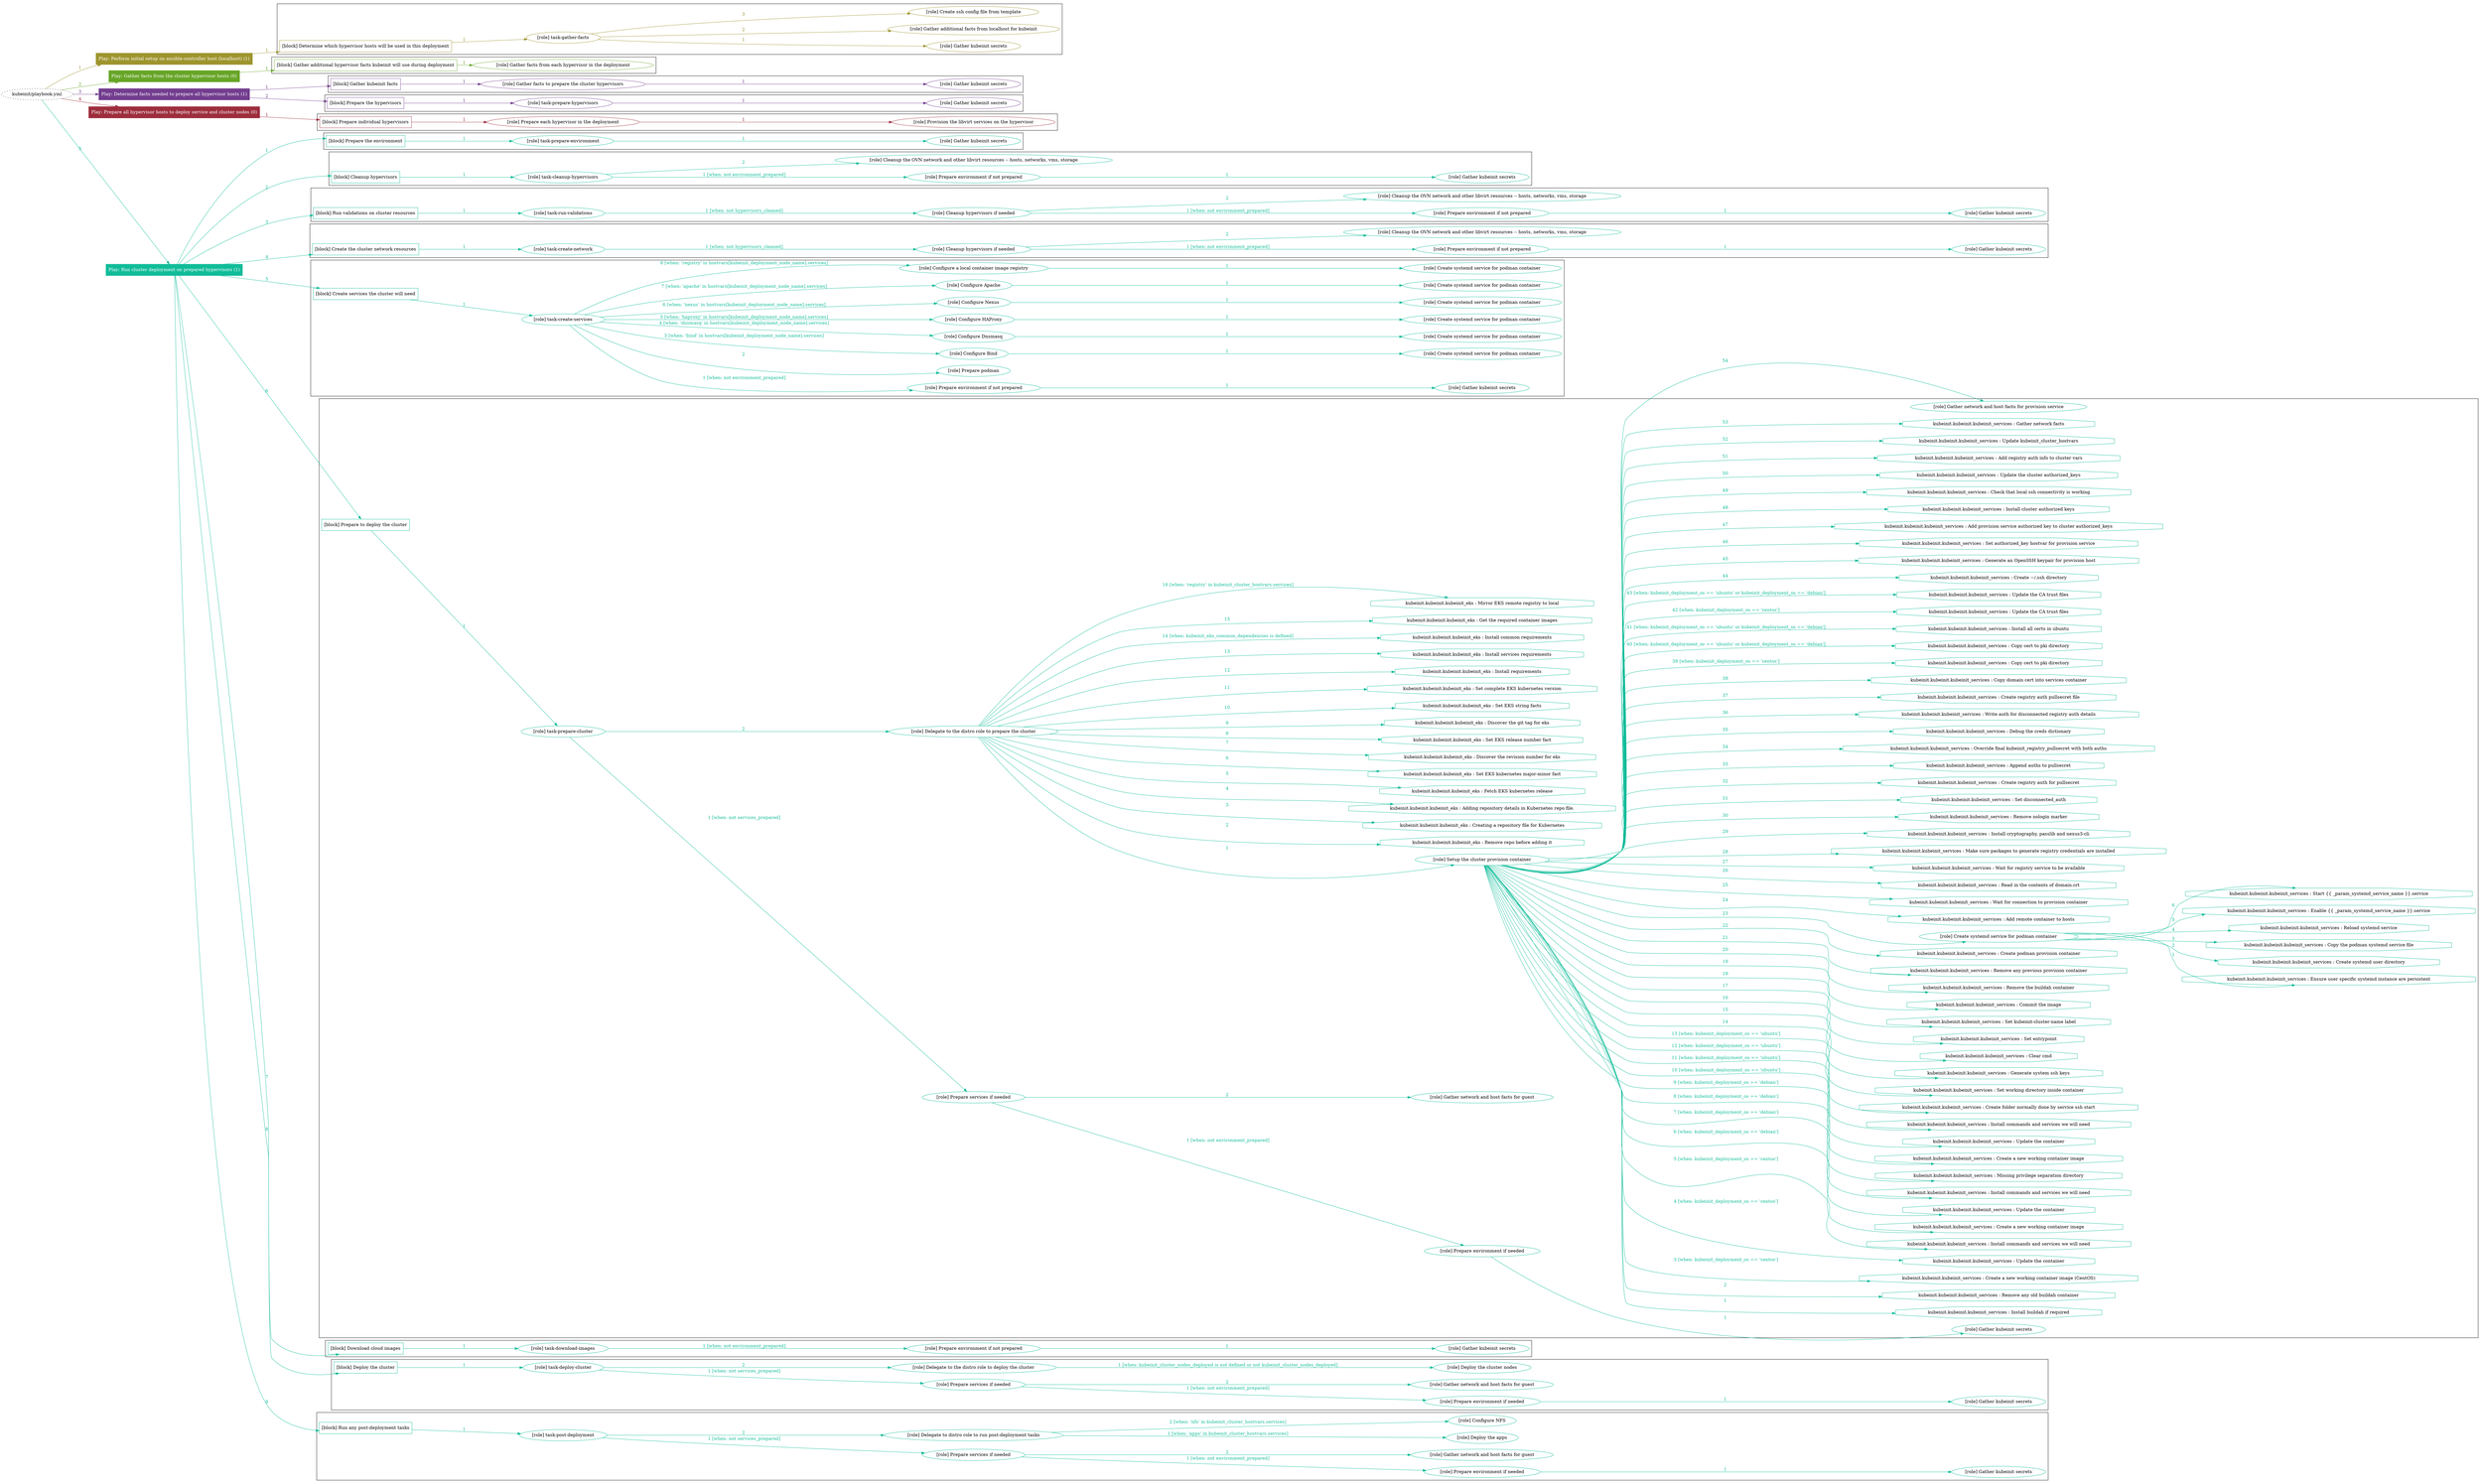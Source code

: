 digraph {
	graph [concentrate=true ordering=in rankdir=LR ratio=fill]
	edge [esep=5 sep=10]
	"kubeinit/playbook.yml" [URL="/home/runner/work/kubeinit/kubeinit/kubeinit/playbook.yml" id=playbook_7bfe5f61 style=dotted]
	"kubeinit/playbook.yml" -> play_b6d7eab3 [label="1 " color="#9e942e" fontcolor="#9e942e" id=edge_355dcdb1 labeltooltip="1 " tooltip="1 "]
	subgraph "Play: Perform initial setup on ansible-controller host (localhost) (1)" {
		play_b6d7eab3 [label="Play: Perform initial setup on ansible-controller host (localhost) (1)" URL="/home/runner/work/kubeinit/kubeinit/kubeinit/playbook.yml" color="#9e942e" fontcolor="#ffffff" id=play_b6d7eab3 shape=box style=filled tooltip=localhost]
		play_b6d7eab3 -> block_7b1ecc28 [label=1 color="#9e942e" fontcolor="#9e942e" id=edge_f2abd886 labeltooltip=1 tooltip=1]
		subgraph cluster_block_7b1ecc28 {
			block_7b1ecc28 [label="[block] Determine which hypervisor hosts will be used in this deployment" URL="/home/runner/work/kubeinit/kubeinit/kubeinit/playbook.yml" color="#9e942e" id=block_7b1ecc28 labeltooltip="Determine which hypervisor hosts will be used in this deployment" shape=box tooltip="Determine which hypervisor hosts will be used in this deployment"]
			block_7b1ecc28 -> role_b1890e8a [label="1 " color="#9e942e" fontcolor="#9e942e" id=edge_2d5dcc50 labeltooltip="1 " tooltip="1 "]
			subgraph "task-gather-facts" {
				role_b1890e8a [label="[role] task-gather-facts" URL="/home/runner/work/kubeinit/kubeinit/kubeinit/playbook.yml" color="#9e942e" id=role_b1890e8a tooltip="task-gather-facts"]
				role_b1890e8a -> role_ca763afb [label="1 " color="#9e942e" fontcolor="#9e942e" id=edge_3fb42f4f labeltooltip="1 " tooltip="1 "]
				subgraph "Gather kubeinit secrets" {
					role_ca763afb [label="[role] Gather kubeinit secrets" URL="/home/runner/.ansible/collections/ansible_collections/kubeinit/kubeinit/roles/kubeinit_prepare/tasks/build_hypervisors_group.yml" color="#9e942e" id=role_ca763afb tooltip="Gather kubeinit secrets"]
				}
				role_b1890e8a -> role_a8855c45 [label="2 " color="#9e942e" fontcolor="#9e942e" id=edge_a801ffa7 labeltooltip="2 " tooltip="2 "]
				subgraph "Gather additional facts from localhost for kubeinit" {
					role_a8855c45 [label="[role] Gather additional facts from localhost for kubeinit" URL="/home/runner/.ansible/collections/ansible_collections/kubeinit/kubeinit/roles/kubeinit_prepare/tasks/build_hypervisors_group.yml" color="#9e942e" id=role_a8855c45 tooltip="Gather additional facts from localhost for kubeinit"]
				}
				role_b1890e8a -> role_bd49fefc [label="3 " color="#9e942e" fontcolor="#9e942e" id=edge_f0863086 labeltooltip="3 " tooltip="3 "]
				subgraph "Create ssh config file from template" {
					role_bd49fefc [label="[role] Create ssh config file from template" URL="/home/runner/.ansible/collections/ansible_collections/kubeinit/kubeinit/roles/kubeinit_prepare/tasks/build_hypervisors_group.yml" color="#9e942e" id=role_bd49fefc tooltip="Create ssh config file from template"]
				}
			}
		}
	}
	"kubeinit/playbook.yml" -> play_a96c47db [label="2 " color="#67a527" fontcolor="#67a527" id=edge_75fd1545 labeltooltip="2 " tooltip="2 "]
	subgraph "Play: Gather facts from the cluster hypervisor hosts (0)" {
		play_a96c47db [label="Play: Gather facts from the cluster hypervisor hosts (0)" URL="/home/runner/work/kubeinit/kubeinit/kubeinit/playbook.yml" color="#67a527" fontcolor="#ffffff" id=play_a96c47db shape=box style=filled tooltip="Play: Gather facts from the cluster hypervisor hosts (0)"]
		play_a96c47db -> block_6b6dbb7f [label=1 color="#67a527" fontcolor="#67a527" id=edge_09252111 labeltooltip=1 tooltip=1]
		subgraph cluster_block_6b6dbb7f {
			block_6b6dbb7f [label="[block] Gather additional hypervisor facts kubeinit will use during deployment" URL="/home/runner/work/kubeinit/kubeinit/kubeinit/playbook.yml" color="#67a527" id=block_6b6dbb7f labeltooltip="Gather additional hypervisor facts kubeinit will use during deployment" shape=box tooltip="Gather additional hypervisor facts kubeinit will use during deployment"]
			block_6b6dbb7f -> role_8812a92d [label="1 " color="#67a527" fontcolor="#67a527" id=edge_066d8ee7 labeltooltip="1 " tooltip="1 "]
			subgraph "Gather facts from each hypervisor in the deployment" {
				role_8812a92d [label="[role] Gather facts from each hypervisor in the deployment" URL="/home/runner/work/kubeinit/kubeinit/kubeinit/playbook.yml" color="#67a527" id=role_8812a92d tooltip="Gather facts from each hypervisor in the deployment"]
			}
		}
	}
	"kubeinit/playbook.yml" -> play_b8dcffd8 [label="3 " color="#733d8f" fontcolor="#733d8f" id=edge_38b2176c labeltooltip="3 " tooltip="3 "]
	subgraph "Play: Determine facts needed to prepare all hypervisor hosts (1)" {
		play_b8dcffd8 [label="Play: Determine facts needed to prepare all hypervisor hosts (1)" URL="/home/runner/work/kubeinit/kubeinit/kubeinit/playbook.yml" color="#733d8f" fontcolor="#ffffff" id=play_b8dcffd8 shape=box style=filled tooltip=localhost]
		play_b8dcffd8 -> block_e048818e [label=1 color="#733d8f" fontcolor="#733d8f" id=edge_f0a8aa2b labeltooltip=1 tooltip=1]
		subgraph cluster_block_e048818e {
			block_e048818e [label="[block] Gather kubeinit facts" URL="/home/runner/work/kubeinit/kubeinit/kubeinit/playbook.yml" color="#733d8f" id=block_e048818e labeltooltip="Gather kubeinit facts" shape=box tooltip="Gather kubeinit facts"]
			block_e048818e -> role_5ebc124e [label="1 " color="#733d8f" fontcolor="#733d8f" id=edge_229e38e3 labeltooltip="1 " tooltip="1 "]
			subgraph "Gather facts to prepare the cluster hypervisors" {
				role_5ebc124e [label="[role] Gather facts to prepare the cluster hypervisors" URL="/home/runner/work/kubeinit/kubeinit/kubeinit/playbook.yml" color="#733d8f" id=role_5ebc124e tooltip="Gather facts to prepare the cluster hypervisors"]
				role_5ebc124e -> role_d52e41da [label="1 " color="#733d8f" fontcolor="#733d8f" id=edge_56cf895b labeltooltip="1 " tooltip="1 "]
				subgraph "Gather kubeinit secrets" {
					role_d52e41da [label="[role] Gather kubeinit secrets" URL="/home/runner/.ansible/collections/ansible_collections/kubeinit/kubeinit/roles/kubeinit_prepare/tasks/gather_kubeinit_facts.yml" color="#733d8f" id=role_d52e41da tooltip="Gather kubeinit secrets"]
				}
			}
		}
		play_b8dcffd8 -> block_8eb79399 [label=2 color="#733d8f" fontcolor="#733d8f" id=edge_2581446c labeltooltip=2 tooltip=2]
		subgraph cluster_block_8eb79399 {
			block_8eb79399 [label="[block] Prepare the hypervisors" URL="/home/runner/work/kubeinit/kubeinit/kubeinit/playbook.yml" color="#733d8f" id=block_8eb79399 labeltooltip="Prepare the hypervisors" shape=box tooltip="Prepare the hypervisors"]
			block_8eb79399 -> role_fb18c268 [label="1 " color="#733d8f" fontcolor="#733d8f" id=edge_c0197bd9 labeltooltip="1 " tooltip="1 "]
			subgraph "task-prepare-hypervisors" {
				role_fb18c268 [label="[role] task-prepare-hypervisors" URL="/home/runner/work/kubeinit/kubeinit/kubeinit/playbook.yml" color="#733d8f" id=role_fb18c268 tooltip="task-prepare-hypervisors"]
				role_fb18c268 -> role_86c772e9 [label="1 " color="#733d8f" fontcolor="#733d8f" id=edge_472ca1ae labeltooltip="1 " tooltip="1 "]
				subgraph "Gather kubeinit secrets" {
					role_86c772e9 [label="[role] Gather kubeinit secrets" URL="/home/runner/.ansible/collections/ansible_collections/kubeinit/kubeinit/roles/kubeinit_prepare/tasks/gather_kubeinit_facts.yml" color="#733d8f" id=role_86c772e9 tooltip="Gather kubeinit secrets"]
				}
			}
		}
	}
	"kubeinit/playbook.yml" -> play_fcf7fee2 [label="4 " color="#9e2e3d" fontcolor="#9e2e3d" id=edge_cbc94e65 labeltooltip="4 " tooltip="4 "]
	subgraph "Play: Prepare all hypervisor hosts to deploy service and cluster nodes (0)" {
		play_fcf7fee2 [label="Play: Prepare all hypervisor hosts to deploy service and cluster nodes (0)" URL="/home/runner/work/kubeinit/kubeinit/kubeinit/playbook.yml" color="#9e2e3d" fontcolor="#ffffff" id=play_fcf7fee2 shape=box style=filled tooltip="Play: Prepare all hypervisor hosts to deploy service and cluster nodes (0)"]
		play_fcf7fee2 -> block_3fdce4da [label=1 color="#9e2e3d" fontcolor="#9e2e3d" id=edge_66f33cc7 labeltooltip=1 tooltip=1]
		subgraph cluster_block_3fdce4da {
			block_3fdce4da [label="[block] Prepare individual hypervisors" URL="/home/runner/work/kubeinit/kubeinit/kubeinit/playbook.yml" color="#9e2e3d" id=block_3fdce4da labeltooltip="Prepare individual hypervisors" shape=box tooltip="Prepare individual hypervisors"]
			block_3fdce4da -> role_9d8f1a13 [label="1 " color="#9e2e3d" fontcolor="#9e2e3d" id=edge_de174329 labeltooltip="1 " tooltip="1 "]
			subgraph "Prepare each hypervisor in the deployment" {
				role_9d8f1a13 [label="[role] Prepare each hypervisor in the deployment" URL="/home/runner/work/kubeinit/kubeinit/kubeinit/playbook.yml" color="#9e2e3d" id=role_9d8f1a13 tooltip="Prepare each hypervisor in the deployment"]
				role_9d8f1a13 -> role_315a65bd [label="1 " color="#9e2e3d" fontcolor="#9e2e3d" id=edge_d7ade649 labeltooltip="1 " tooltip="1 "]
				subgraph "Provision the libvirt services on the hypervisor" {
					role_315a65bd [label="[role] Provision the libvirt services on the hypervisor" URL="/home/runner/.ansible/collections/ansible_collections/kubeinit/kubeinit/roles/kubeinit_prepare/tasks/prepare_hypervisor.yml" color="#9e2e3d" id=role_315a65bd tooltip="Provision the libvirt services on the hypervisor"]
				}
			}
		}
	}
	"kubeinit/playbook.yml" -> play_fcf4d842 [label="5 " color="#10bc99" fontcolor="#10bc99" id=edge_d19486b5 labeltooltip="5 " tooltip="5 "]
	subgraph "Play: Run cluster deployment on prepared hypervisors (1)" {
		play_fcf4d842 [label="Play: Run cluster deployment on prepared hypervisors (1)" URL="/home/runner/work/kubeinit/kubeinit/kubeinit/playbook.yml" color="#10bc99" fontcolor="#ffffff" id=play_fcf4d842 shape=box style=filled tooltip=localhost]
		play_fcf4d842 -> block_3ded6359 [label=1 color="#10bc99" fontcolor="#10bc99" id=edge_4296e28d labeltooltip=1 tooltip=1]
		subgraph cluster_block_3ded6359 {
			block_3ded6359 [label="[block] Prepare the environment" URL="/home/runner/work/kubeinit/kubeinit/kubeinit/playbook.yml" color="#10bc99" id=block_3ded6359 labeltooltip="Prepare the environment" shape=box tooltip="Prepare the environment"]
			block_3ded6359 -> role_2395450d [label="1 " color="#10bc99" fontcolor="#10bc99" id=edge_cd24e9eb labeltooltip="1 " tooltip="1 "]
			subgraph "task-prepare-environment" {
				role_2395450d [label="[role] task-prepare-environment" URL="/home/runner/work/kubeinit/kubeinit/kubeinit/playbook.yml" color="#10bc99" id=role_2395450d tooltip="task-prepare-environment"]
				role_2395450d -> role_c602d99d [label="1 " color="#10bc99" fontcolor="#10bc99" id=edge_9c0715c7 labeltooltip="1 " tooltip="1 "]
				subgraph "Gather kubeinit secrets" {
					role_c602d99d [label="[role] Gather kubeinit secrets" URL="/home/runner/.ansible/collections/ansible_collections/kubeinit/kubeinit/roles/kubeinit_prepare/tasks/gather_kubeinit_facts.yml" color="#10bc99" id=role_c602d99d tooltip="Gather kubeinit secrets"]
				}
			}
		}
		play_fcf4d842 -> block_89d9d9c1 [label=2 color="#10bc99" fontcolor="#10bc99" id=edge_09ac59f8 labeltooltip=2 tooltip=2]
		subgraph cluster_block_89d9d9c1 {
			block_89d9d9c1 [label="[block] Cleanup hypervisors" URL="/home/runner/work/kubeinit/kubeinit/kubeinit/playbook.yml" color="#10bc99" id=block_89d9d9c1 labeltooltip="Cleanup hypervisors" shape=box tooltip="Cleanup hypervisors"]
			block_89d9d9c1 -> role_afcdb44f [label="1 " color="#10bc99" fontcolor="#10bc99" id=edge_96853f7e labeltooltip="1 " tooltip="1 "]
			subgraph "task-cleanup-hypervisors" {
				role_afcdb44f [label="[role] task-cleanup-hypervisors" URL="/home/runner/work/kubeinit/kubeinit/kubeinit/playbook.yml" color="#10bc99" id=role_afcdb44f tooltip="task-cleanup-hypervisors"]
				role_afcdb44f -> role_35ca56b1 [label="1 [when: not environment_prepared]" color="#10bc99" fontcolor="#10bc99" id=edge_dfa3c0e5 labeltooltip="1 [when: not environment_prepared]" tooltip="1 [when: not environment_prepared]"]
				subgraph "Prepare environment if not prepared" {
					role_35ca56b1 [label="[role] Prepare environment if not prepared" URL="/home/runner/.ansible/collections/ansible_collections/kubeinit/kubeinit/roles/kubeinit_prepare/tasks/cleanup_hypervisors.yml" color="#10bc99" id=role_35ca56b1 tooltip="Prepare environment if not prepared"]
					role_35ca56b1 -> role_2601f190 [label="1 " color="#10bc99" fontcolor="#10bc99" id=edge_499f38ab labeltooltip="1 " tooltip="1 "]
					subgraph "Gather kubeinit secrets" {
						role_2601f190 [label="[role] Gather kubeinit secrets" URL="/home/runner/.ansible/collections/ansible_collections/kubeinit/kubeinit/roles/kubeinit_prepare/tasks/gather_kubeinit_facts.yml" color="#10bc99" id=role_2601f190 tooltip="Gather kubeinit secrets"]
					}
				}
				role_afcdb44f -> role_c754e5ae [label="2 " color="#10bc99" fontcolor="#10bc99" id=edge_eee67612 labeltooltip="2 " tooltip="2 "]
				subgraph "Cleanup the OVN network and other libvirt resources -- hosts, networks, vms, storage" {
					role_c754e5ae [label="[role] Cleanup the OVN network and other libvirt resources -- hosts, networks, vms, storage" URL="/home/runner/.ansible/collections/ansible_collections/kubeinit/kubeinit/roles/kubeinit_prepare/tasks/cleanup_hypervisors.yml" color="#10bc99" id=role_c754e5ae tooltip="Cleanup the OVN network and other libvirt resources -- hosts, networks, vms, storage"]
				}
			}
		}
		play_fcf4d842 -> block_4b84693d [label=3 color="#10bc99" fontcolor="#10bc99" id=edge_c7ade566 labeltooltip=3 tooltip=3]
		subgraph cluster_block_4b84693d {
			block_4b84693d [label="[block] Run validations on cluster resources" URL="/home/runner/work/kubeinit/kubeinit/kubeinit/playbook.yml" color="#10bc99" id=block_4b84693d labeltooltip="Run validations on cluster resources" shape=box tooltip="Run validations on cluster resources"]
			block_4b84693d -> role_248d08bd [label="1 " color="#10bc99" fontcolor="#10bc99" id=edge_31e78cc3 labeltooltip="1 " tooltip="1 "]
			subgraph "task-run-validations" {
				role_248d08bd [label="[role] task-run-validations" URL="/home/runner/work/kubeinit/kubeinit/kubeinit/playbook.yml" color="#10bc99" id=role_248d08bd tooltip="task-run-validations"]
				role_248d08bd -> role_98a44078 [label="1 [when: not hypervisors_cleaned]" color="#10bc99" fontcolor="#10bc99" id=edge_875833c2 labeltooltip="1 [when: not hypervisors_cleaned]" tooltip="1 [when: not hypervisors_cleaned]"]
				subgraph "Cleanup hypervisors if needed" {
					role_98a44078 [label="[role] Cleanup hypervisors if needed" URL="/home/runner/.ansible/collections/ansible_collections/kubeinit/kubeinit/roles/kubeinit_validations/tasks/main.yml" color="#10bc99" id=role_98a44078 tooltip="Cleanup hypervisors if needed"]
					role_98a44078 -> role_befd17d0 [label="1 [when: not environment_prepared]" color="#10bc99" fontcolor="#10bc99" id=edge_67fb8220 labeltooltip="1 [when: not environment_prepared]" tooltip="1 [when: not environment_prepared]"]
					subgraph "Prepare environment if not prepared" {
						role_befd17d0 [label="[role] Prepare environment if not prepared" URL="/home/runner/.ansible/collections/ansible_collections/kubeinit/kubeinit/roles/kubeinit_prepare/tasks/cleanup_hypervisors.yml" color="#10bc99" id=role_befd17d0 tooltip="Prepare environment if not prepared"]
						role_befd17d0 -> role_5bfcc4b7 [label="1 " color="#10bc99" fontcolor="#10bc99" id=edge_7b644487 labeltooltip="1 " tooltip="1 "]
						subgraph "Gather kubeinit secrets" {
							role_5bfcc4b7 [label="[role] Gather kubeinit secrets" URL="/home/runner/.ansible/collections/ansible_collections/kubeinit/kubeinit/roles/kubeinit_prepare/tasks/gather_kubeinit_facts.yml" color="#10bc99" id=role_5bfcc4b7 tooltip="Gather kubeinit secrets"]
						}
					}
					role_98a44078 -> role_c3774d8c [label="2 " color="#10bc99" fontcolor="#10bc99" id=edge_a846d27a labeltooltip="2 " tooltip="2 "]
					subgraph "Cleanup the OVN network and other libvirt resources -- hosts, networks, vms, storage" {
						role_c3774d8c [label="[role] Cleanup the OVN network and other libvirt resources -- hosts, networks, vms, storage" URL="/home/runner/.ansible/collections/ansible_collections/kubeinit/kubeinit/roles/kubeinit_prepare/tasks/cleanup_hypervisors.yml" color="#10bc99" id=role_c3774d8c tooltip="Cleanup the OVN network and other libvirt resources -- hosts, networks, vms, storage"]
					}
				}
			}
		}
		play_fcf4d842 -> block_65065b89 [label=4 color="#10bc99" fontcolor="#10bc99" id=edge_a3168870 labeltooltip=4 tooltip=4]
		subgraph cluster_block_65065b89 {
			block_65065b89 [label="[block] Create the cluster network resources" URL="/home/runner/work/kubeinit/kubeinit/kubeinit/playbook.yml" color="#10bc99" id=block_65065b89 labeltooltip="Create the cluster network resources" shape=box tooltip="Create the cluster network resources"]
			block_65065b89 -> role_457752c0 [label="1 " color="#10bc99" fontcolor="#10bc99" id=edge_d92aedb5 labeltooltip="1 " tooltip="1 "]
			subgraph "task-create-network" {
				role_457752c0 [label="[role] task-create-network" URL="/home/runner/work/kubeinit/kubeinit/kubeinit/playbook.yml" color="#10bc99" id=role_457752c0 tooltip="task-create-network"]
				role_457752c0 -> role_35b2b6b5 [label="1 [when: not hypervisors_cleaned]" color="#10bc99" fontcolor="#10bc99" id=edge_74220b61 labeltooltip="1 [when: not hypervisors_cleaned]" tooltip="1 [when: not hypervisors_cleaned]"]
				subgraph "Cleanup hypervisors if needed" {
					role_35b2b6b5 [label="[role] Cleanup hypervisors if needed" URL="/home/runner/.ansible/collections/ansible_collections/kubeinit/kubeinit/roles/kubeinit_libvirt/tasks/create_network.yml" color="#10bc99" id=role_35b2b6b5 tooltip="Cleanup hypervisors if needed"]
					role_35b2b6b5 -> role_b01094e3 [label="1 [when: not environment_prepared]" color="#10bc99" fontcolor="#10bc99" id=edge_5e7f6481 labeltooltip="1 [when: not environment_prepared]" tooltip="1 [when: not environment_prepared]"]
					subgraph "Prepare environment if not prepared" {
						role_b01094e3 [label="[role] Prepare environment if not prepared" URL="/home/runner/.ansible/collections/ansible_collections/kubeinit/kubeinit/roles/kubeinit_prepare/tasks/cleanup_hypervisors.yml" color="#10bc99" id=role_b01094e3 tooltip="Prepare environment if not prepared"]
						role_b01094e3 -> role_fe3a5ea4 [label="1 " color="#10bc99" fontcolor="#10bc99" id=edge_cbc504de labeltooltip="1 " tooltip="1 "]
						subgraph "Gather kubeinit secrets" {
							role_fe3a5ea4 [label="[role] Gather kubeinit secrets" URL="/home/runner/.ansible/collections/ansible_collections/kubeinit/kubeinit/roles/kubeinit_prepare/tasks/gather_kubeinit_facts.yml" color="#10bc99" id=role_fe3a5ea4 tooltip="Gather kubeinit secrets"]
						}
					}
					role_35b2b6b5 -> role_172037e8 [label="2 " color="#10bc99" fontcolor="#10bc99" id=edge_24629317 labeltooltip="2 " tooltip="2 "]
					subgraph "Cleanup the OVN network and other libvirt resources -- hosts, networks, vms, storage" {
						role_172037e8 [label="[role] Cleanup the OVN network and other libvirt resources -- hosts, networks, vms, storage" URL="/home/runner/.ansible/collections/ansible_collections/kubeinit/kubeinit/roles/kubeinit_prepare/tasks/cleanup_hypervisors.yml" color="#10bc99" id=role_172037e8 tooltip="Cleanup the OVN network and other libvirt resources -- hosts, networks, vms, storage"]
					}
				}
			}
		}
		play_fcf4d842 -> block_324df684 [label=5 color="#10bc99" fontcolor="#10bc99" id=edge_c0342b19 labeltooltip=5 tooltip=5]
		subgraph cluster_block_324df684 {
			block_324df684 [label="[block] Create services the cluster will need" URL="/home/runner/work/kubeinit/kubeinit/kubeinit/playbook.yml" color="#10bc99" id=block_324df684 labeltooltip="Create services the cluster will need" shape=box tooltip="Create services the cluster will need"]
			block_324df684 -> role_d8acd19d [label="1 " color="#10bc99" fontcolor="#10bc99" id=edge_2a055713 labeltooltip="1 " tooltip="1 "]
			subgraph "task-create-services" {
				role_d8acd19d [label="[role] task-create-services" URL="/home/runner/work/kubeinit/kubeinit/kubeinit/playbook.yml" color="#10bc99" id=role_d8acd19d tooltip="task-create-services"]
				role_d8acd19d -> role_f4989ea5 [label="1 [when: not environment_prepared]" color="#10bc99" fontcolor="#10bc99" id=edge_bb331ecc labeltooltip="1 [when: not environment_prepared]" tooltip="1 [when: not environment_prepared]"]
				subgraph "Prepare environment if not prepared" {
					role_f4989ea5 [label="[role] Prepare environment if not prepared" URL="/home/runner/.ansible/collections/ansible_collections/kubeinit/kubeinit/roles/kubeinit_services/tasks/main.yml" color="#10bc99" id=role_f4989ea5 tooltip="Prepare environment if not prepared"]
					role_f4989ea5 -> role_528cd661 [label="1 " color="#10bc99" fontcolor="#10bc99" id=edge_5e35afc8 labeltooltip="1 " tooltip="1 "]
					subgraph "Gather kubeinit secrets" {
						role_528cd661 [label="[role] Gather kubeinit secrets" URL="/home/runner/.ansible/collections/ansible_collections/kubeinit/kubeinit/roles/kubeinit_prepare/tasks/gather_kubeinit_facts.yml" color="#10bc99" id=role_528cd661 tooltip="Gather kubeinit secrets"]
					}
				}
				role_d8acd19d -> role_4f1fa7e2 [label="2 " color="#10bc99" fontcolor="#10bc99" id=edge_36c8eb54 labeltooltip="2 " tooltip="2 "]
				subgraph "Prepare podman" {
					role_4f1fa7e2 [label="[role] Prepare podman" URL="/home/runner/.ansible/collections/ansible_collections/kubeinit/kubeinit/roles/kubeinit_services/tasks/00_create_service_pod.yml" color="#10bc99" id=role_4f1fa7e2 tooltip="Prepare podman"]
				}
				role_d8acd19d -> role_88401958 [label="3 [when: 'bind' in hostvars[kubeinit_deployment_node_name].services]" color="#10bc99" fontcolor="#10bc99" id=edge_35b76e69 labeltooltip="3 [when: 'bind' in hostvars[kubeinit_deployment_node_name].services]" tooltip="3 [when: 'bind' in hostvars[kubeinit_deployment_node_name].services]"]
				subgraph "Configure Bind" {
					role_88401958 [label="[role] Configure Bind" URL="/home/runner/.ansible/collections/ansible_collections/kubeinit/kubeinit/roles/kubeinit_services/tasks/start_services_containers.yml" color="#10bc99" id=role_88401958 tooltip="Configure Bind"]
					role_88401958 -> role_7efafe6a [label="1 " color="#10bc99" fontcolor="#10bc99" id=edge_b31fdf8f labeltooltip="1 " tooltip="1 "]
					subgraph "Create systemd service for podman container" {
						role_7efafe6a [label="[role] Create systemd service for podman container" URL="/home/runner/.ansible/collections/ansible_collections/kubeinit/kubeinit/roles/kubeinit_bind/tasks/main.yml" color="#10bc99" id=role_7efafe6a tooltip="Create systemd service for podman container"]
					}
				}
				role_d8acd19d -> role_f5b9ede3 [label="4 [when: 'dnsmasq' in hostvars[kubeinit_deployment_node_name].services]" color="#10bc99" fontcolor="#10bc99" id=edge_8e177691 labeltooltip="4 [when: 'dnsmasq' in hostvars[kubeinit_deployment_node_name].services]" tooltip="4 [when: 'dnsmasq' in hostvars[kubeinit_deployment_node_name].services]"]
				subgraph "Configure Dnsmasq" {
					role_f5b9ede3 [label="[role] Configure Dnsmasq" URL="/home/runner/.ansible/collections/ansible_collections/kubeinit/kubeinit/roles/kubeinit_services/tasks/start_services_containers.yml" color="#10bc99" id=role_f5b9ede3 tooltip="Configure Dnsmasq"]
					role_f5b9ede3 -> role_c2025019 [label="1 " color="#10bc99" fontcolor="#10bc99" id=edge_f44e37cc labeltooltip="1 " tooltip="1 "]
					subgraph "Create systemd service for podman container" {
						role_c2025019 [label="[role] Create systemd service for podman container" URL="/home/runner/.ansible/collections/ansible_collections/kubeinit/kubeinit/roles/kubeinit_dnsmasq/tasks/main.yml" color="#10bc99" id=role_c2025019 tooltip="Create systemd service for podman container"]
					}
				}
				role_d8acd19d -> role_ab02e3ed [label="5 [when: 'haproxy' in hostvars[kubeinit_deployment_node_name].services]" color="#10bc99" fontcolor="#10bc99" id=edge_7978b621 labeltooltip="5 [when: 'haproxy' in hostvars[kubeinit_deployment_node_name].services]" tooltip="5 [when: 'haproxy' in hostvars[kubeinit_deployment_node_name].services]"]
				subgraph "Configure HAProxy" {
					role_ab02e3ed [label="[role] Configure HAProxy" URL="/home/runner/.ansible/collections/ansible_collections/kubeinit/kubeinit/roles/kubeinit_services/tasks/start_services_containers.yml" color="#10bc99" id=role_ab02e3ed tooltip="Configure HAProxy"]
					role_ab02e3ed -> role_3b9700f6 [label="1 " color="#10bc99" fontcolor="#10bc99" id=edge_75b98679 labeltooltip="1 " tooltip="1 "]
					subgraph "Create systemd service for podman container" {
						role_3b9700f6 [label="[role] Create systemd service for podman container" URL="/home/runner/.ansible/collections/ansible_collections/kubeinit/kubeinit/roles/kubeinit_haproxy/tasks/main.yml" color="#10bc99" id=role_3b9700f6 tooltip="Create systemd service for podman container"]
					}
				}
				role_d8acd19d -> role_745a3b6e [label="6 [when: 'nexus' in hostvars[kubeinit_deployment_node_name].services]" color="#10bc99" fontcolor="#10bc99" id=edge_bbe7737f labeltooltip="6 [when: 'nexus' in hostvars[kubeinit_deployment_node_name].services]" tooltip="6 [when: 'nexus' in hostvars[kubeinit_deployment_node_name].services]"]
				subgraph "Configure Nexus" {
					role_745a3b6e [label="[role] Configure Nexus" URL="/home/runner/.ansible/collections/ansible_collections/kubeinit/kubeinit/roles/kubeinit_services/tasks/start_services_containers.yml" color="#10bc99" id=role_745a3b6e tooltip="Configure Nexus"]
					role_745a3b6e -> role_6755bcec [label="1 " color="#10bc99" fontcolor="#10bc99" id=edge_177b50ef labeltooltip="1 " tooltip="1 "]
					subgraph "Create systemd service for podman container" {
						role_6755bcec [label="[role] Create systemd service for podman container" URL="/home/runner/.ansible/collections/ansible_collections/kubeinit/kubeinit/roles/kubeinit_nexus/tasks/main.yml" color="#10bc99" id=role_6755bcec tooltip="Create systemd service for podman container"]
					}
				}
				role_d8acd19d -> role_749f097d [label="7 [when: 'apache' in hostvars[kubeinit_deployment_node_name].services]" color="#10bc99" fontcolor="#10bc99" id=edge_1ea87df4 labeltooltip="7 [when: 'apache' in hostvars[kubeinit_deployment_node_name].services]" tooltip="7 [when: 'apache' in hostvars[kubeinit_deployment_node_name].services]"]
				subgraph "Configure Apache" {
					role_749f097d [label="[role] Configure Apache" URL="/home/runner/.ansible/collections/ansible_collections/kubeinit/kubeinit/roles/kubeinit_services/tasks/start_services_containers.yml" color="#10bc99" id=role_749f097d tooltip="Configure Apache"]
					role_749f097d -> role_10c49a0c [label="1 " color="#10bc99" fontcolor="#10bc99" id=edge_7af858b6 labeltooltip="1 " tooltip="1 "]
					subgraph "Create systemd service for podman container" {
						role_10c49a0c [label="[role] Create systemd service for podman container" URL="/home/runner/.ansible/collections/ansible_collections/kubeinit/kubeinit/roles/kubeinit_apache/tasks/main.yml" color="#10bc99" id=role_10c49a0c tooltip="Create systemd service for podman container"]
					}
				}
				role_d8acd19d -> role_b608901b [label="8 [when: 'registry' in hostvars[kubeinit_deployment_node_name].services]" color="#10bc99" fontcolor="#10bc99" id=edge_cbaf5d15 labeltooltip="8 [when: 'registry' in hostvars[kubeinit_deployment_node_name].services]" tooltip="8 [when: 'registry' in hostvars[kubeinit_deployment_node_name].services]"]
				subgraph "Configure a local container image registry" {
					role_b608901b [label="[role] Configure a local container image registry" URL="/home/runner/.ansible/collections/ansible_collections/kubeinit/kubeinit/roles/kubeinit_services/tasks/start_services_containers.yml" color="#10bc99" id=role_b608901b tooltip="Configure a local container image registry"]
					role_b608901b -> role_fcc03fa3 [label="1 " color="#10bc99" fontcolor="#10bc99" id=edge_093b73ba labeltooltip="1 " tooltip="1 "]
					subgraph "Create systemd service for podman container" {
						role_fcc03fa3 [label="[role] Create systemd service for podman container" URL="/home/runner/.ansible/collections/ansible_collections/kubeinit/kubeinit/roles/kubeinit_registry/tasks/main.yml" color="#10bc99" id=role_fcc03fa3 tooltip="Create systemd service for podman container"]
					}
				}
			}
		}
		play_fcf4d842 -> block_91f6c7d0 [label=6 color="#10bc99" fontcolor="#10bc99" id=edge_f494f6b6 labeltooltip=6 tooltip=6]
		subgraph cluster_block_91f6c7d0 {
			block_91f6c7d0 [label="[block] Prepare to deploy the cluster" URL="/home/runner/work/kubeinit/kubeinit/kubeinit/playbook.yml" color="#10bc99" id=block_91f6c7d0 labeltooltip="Prepare to deploy the cluster" shape=box tooltip="Prepare to deploy the cluster"]
			block_91f6c7d0 -> role_085c1973 [label="1 " color="#10bc99" fontcolor="#10bc99" id=edge_cbd40365 labeltooltip="1 " tooltip="1 "]
			subgraph "task-prepare-cluster" {
				role_085c1973 [label="[role] task-prepare-cluster" URL="/home/runner/work/kubeinit/kubeinit/kubeinit/playbook.yml" color="#10bc99" id=role_085c1973 tooltip="task-prepare-cluster"]
				role_085c1973 -> role_2584eb62 [label="1 [when: not services_prepared]" color="#10bc99" fontcolor="#10bc99" id=edge_9951daf6 labeltooltip="1 [when: not services_prepared]" tooltip="1 [when: not services_prepared]"]
				subgraph "Prepare services if needed" {
					role_2584eb62 [label="[role] Prepare services if needed" URL="/home/runner/.ansible/collections/ansible_collections/kubeinit/kubeinit/roles/kubeinit_prepare/tasks/prepare_cluster.yml" color="#10bc99" id=role_2584eb62 tooltip="Prepare services if needed"]
					role_2584eb62 -> role_478856ce [label="1 [when: not environment_prepared]" color="#10bc99" fontcolor="#10bc99" id=edge_34b64b49 labeltooltip="1 [when: not environment_prepared]" tooltip="1 [when: not environment_prepared]"]
					subgraph "Prepare environment if needed" {
						role_478856ce [label="[role] Prepare environment if needed" URL="/home/runner/.ansible/collections/ansible_collections/kubeinit/kubeinit/roles/kubeinit_services/tasks/prepare_services.yml" color="#10bc99" id=role_478856ce tooltip="Prepare environment if needed"]
						role_478856ce -> role_ffbb2fc9 [label="1 " color="#10bc99" fontcolor="#10bc99" id=edge_5bd851e0 labeltooltip="1 " tooltip="1 "]
						subgraph "Gather kubeinit secrets" {
							role_ffbb2fc9 [label="[role] Gather kubeinit secrets" URL="/home/runner/.ansible/collections/ansible_collections/kubeinit/kubeinit/roles/kubeinit_prepare/tasks/gather_kubeinit_facts.yml" color="#10bc99" id=role_ffbb2fc9 tooltip="Gather kubeinit secrets"]
						}
					}
					role_2584eb62 -> role_e5906466 [label="2 " color="#10bc99" fontcolor="#10bc99" id=edge_2e337829 labeltooltip="2 " tooltip="2 "]
					subgraph "Gather network and host facts for guest" {
						role_e5906466 [label="[role] Gather network and host facts for guest" URL="/home/runner/.ansible/collections/ansible_collections/kubeinit/kubeinit/roles/kubeinit_services/tasks/prepare_services.yml" color="#10bc99" id=role_e5906466 tooltip="Gather network and host facts for guest"]
					}
				}
				role_085c1973 -> role_0ecf4f0d [label="2 " color="#10bc99" fontcolor="#10bc99" id=edge_555ded27 labeltooltip="2 " tooltip="2 "]
				subgraph "Delegate to the distro role to prepare the cluster" {
					role_0ecf4f0d [label="[role] Delegate to the distro role to prepare the cluster" URL="/home/runner/.ansible/collections/ansible_collections/kubeinit/kubeinit/roles/kubeinit_prepare/tasks/prepare_cluster.yml" color="#10bc99" id=role_0ecf4f0d tooltip="Delegate to the distro role to prepare the cluster"]
					role_0ecf4f0d -> role_8d9ec454 [label="1 " color="#10bc99" fontcolor="#10bc99" id=edge_4a2a50c6 labeltooltip="1 " tooltip="1 "]
					subgraph "Setup the cluster provision container" {
						role_8d9ec454 [label="[role] Setup the cluster provision container" URL="/home/runner/.ansible/collections/ansible_collections/kubeinit/kubeinit/roles/kubeinit_eks/tasks/prepare_cluster.yml" color="#10bc99" id=role_8d9ec454 tooltip="Setup the cluster provision container"]
						task_a2fbc42f [label="kubeinit.kubeinit.kubeinit_services : Install buildah if required" URL="/home/runner/.ansible/collections/ansible_collections/kubeinit/kubeinit/roles/kubeinit_services/tasks/create_provision_container.yml" color="#10bc99" id=task_a2fbc42f shape=octagon tooltip="kubeinit.kubeinit.kubeinit_services : Install buildah if required"]
						role_8d9ec454 -> task_a2fbc42f [label="1 " color="#10bc99" fontcolor="#10bc99" id=edge_3eaa1181 labeltooltip="1 " tooltip="1 "]
						task_5c6bfc20 [label="kubeinit.kubeinit.kubeinit_services : Remove any old buildah container" URL="/home/runner/.ansible/collections/ansible_collections/kubeinit/kubeinit/roles/kubeinit_services/tasks/create_provision_container.yml" color="#10bc99" id=task_5c6bfc20 shape=octagon tooltip="kubeinit.kubeinit.kubeinit_services : Remove any old buildah container"]
						role_8d9ec454 -> task_5c6bfc20 [label="2 " color="#10bc99" fontcolor="#10bc99" id=edge_ddee0f54 labeltooltip="2 " tooltip="2 "]
						task_82cbb543 [label="kubeinit.kubeinit.kubeinit_services : Create a new working container image (CentOS)" URL="/home/runner/.ansible/collections/ansible_collections/kubeinit/kubeinit/roles/kubeinit_services/tasks/create_provision_container.yml" color="#10bc99" id=task_82cbb543 shape=octagon tooltip="kubeinit.kubeinit.kubeinit_services : Create a new working container image (CentOS)"]
						role_8d9ec454 -> task_82cbb543 [label="3 [when: kubeinit_deployment_os == 'centos']" color="#10bc99" fontcolor="#10bc99" id=edge_58411675 labeltooltip="3 [when: kubeinit_deployment_os == 'centos']" tooltip="3 [when: kubeinit_deployment_os == 'centos']"]
						task_229d53b4 [label="kubeinit.kubeinit.kubeinit_services : Update the container" URL="/home/runner/.ansible/collections/ansible_collections/kubeinit/kubeinit/roles/kubeinit_services/tasks/create_provision_container.yml" color="#10bc99" id=task_229d53b4 shape=octagon tooltip="kubeinit.kubeinit.kubeinit_services : Update the container"]
						role_8d9ec454 -> task_229d53b4 [label="4 [when: kubeinit_deployment_os == 'centos']" color="#10bc99" fontcolor="#10bc99" id=edge_b315f4a2 labeltooltip="4 [when: kubeinit_deployment_os == 'centos']" tooltip="4 [when: kubeinit_deployment_os == 'centos']"]
						task_b3039e66 [label="kubeinit.kubeinit.kubeinit_services : Install commands and services we will need" URL="/home/runner/.ansible/collections/ansible_collections/kubeinit/kubeinit/roles/kubeinit_services/tasks/create_provision_container.yml" color="#10bc99" id=task_b3039e66 shape=octagon tooltip="kubeinit.kubeinit.kubeinit_services : Install commands and services we will need"]
						role_8d9ec454 -> task_b3039e66 [label="5 [when: kubeinit_deployment_os == 'centos']" color="#10bc99" fontcolor="#10bc99" id=edge_bc963a8f labeltooltip="5 [when: kubeinit_deployment_os == 'centos']" tooltip="5 [when: kubeinit_deployment_os == 'centos']"]
						task_1bf67b13 [label="kubeinit.kubeinit.kubeinit_services : Create a new working container image" URL="/home/runner/.ansible/collections/ansible_collections/kubeinit/kubeinit/roles/kubeinit_services/tasks/create_provision_container.yml" color="#10bc99" id=task_1bf67b13 shape=octagon tooltip="kubeinit.kubeinit.kubeinit_services : Create a new working container image"]
						role_8d9ec454 -> task_1bf67b13 [label="6 [when: kubeinit_deployment_os == 'debian']" color="#10bc99" fontcolor="#10bc99" id=edge_90740e4a labeltooltip="6 [when: kubeinit_deployment_os == 'debian']" tooltip="6 [when: kubeinit_deployment_os == 'debian']"]
						task_2a36a248 [label="kubeinit.kubeinit.kubeinit_services : Update the container" URL="/home/runner/.ansible/collections/ansible_collections/kubeinit/kubeinit/roles/kubeinit_services/tasks/create_provision_container.yml" color="#10bc99" id=task_2a36a248 shape=octagon tooltip="kubeinit.kubeinit.kubeinit_services : Update the container"]
						role_8d9ec454 -> task_2a36a248 [label="7 [when: kubeinit_deployment_os == 'debian']" color="#10bc99" fontcolor="#10bc99" id=edge_d894af24 labeltooltip="7 [when: kubeinit_deployment_os == 'debian']" tooltip="7 [when: kubeinit_deployment_os == 'debian']"]
						task_72368ef1 [label="kubeinit.kubeinit.kubeinit_services : Install commands and services we will need" URL="/home/runner/.ansible/collections/ansible_collections/kubeinit/kubeinit/roles/kubeinit_services/tasks/create_provision_container.yml" color="#10bc99" id=task_72368ef1 shape=octagon tooltip="kubeinit.kubeinit.kubeinit_services : Install commands and services we will need"]
						role_8d9ec454 -> task_72368ef1 [label="8 [when: kubeinit_deployment_os == 'debian']" color="#10bc99" fontcolor="#10bc99" id=edge_d87c8d23 labeltooltip="8 [when: kubeinit_deployment_os == 'debian']" tooltip="8 [when: kubeinit_deployment_os == 'debian']"]
						task_a49677f0 [label="kubeinit.kubeinit.kubeinit_services : Missing privilege separation directory" URL="/home/runner/.ansible/collections/ansible_collections/kubeinit/kubeinit/roles/kubeinit_services/tasks/create_provision_container.yml" color="#10bc99" id=task_a49677f0 shape=octagon tooltip="kubeinit.kubeinit.kubeinit_services : Missing privilege separation directory"]
						role_8d9ec454 -> task_a49677f0 [label="9 [when: kubeinit_deployment_os == 'debian']" color="#10bc99" fontcolor="#10bc99" id=edge_7689b018 labeltooltip="9 [when: kubeinit_deployment_os == 'debian']" tooltip="9 [when: kubeinit_deployment_os == 'debian']"]
						task_d1cad9dd [label="kubeinit.kubeinit.kubeinit_services : Create a new working container image" URL="/home/runner/.ansible/collections/ansible_collections/kubeinit/kubeinit/roles/kubeinit_services/tasks/create_provision_container.yml" color="#10bc99" id=task_d1cad9dd shape=octagon tooltip="kubeinit.kubeinit.kubeinit_services : Create a new working container image"]
						role_8d9ec454 -> task_d1cad9dd [label="10 [when: kubeinit_deployment_os == 'ubuntu']" color="#10bc99" fontcolor="#10bc99" id=edge_0d47b6d2 labeltooltip="10 [when: kubeinit_deployment_os == 'ubuntu']" tooltip="10 [when: kubeinit_deployment_os == 'ubuntu']"]
						task_c71d8aa7 [label="kubeinit.kubeinit.kubeinit_services : Update the container" URL="/home/runner/.ansible/collections/ansible_collections/kubeinit/kubeinit/roles/kubeinit_services/tasks/create_provision_container.yml" color="#10bc99" id=task_c71d8aa7 shape=octagon tooltip="kubeinit.kubeinit.kubeinit_services : Update the container"]
						role_8d9ec454 -> task_c71d8aa7 [label="11 [when: kubeinit_deployment_os == 'ubuntu']" color="#10bc99" fontcolor="#10bc99" id=edge_9c010f2d labeltooltip="11 [when: kubeinit_deployment_os == 'ubuntu']" tooltip="11 [when: kubeinit_deployment_os == 'ubuntu']"]
						task_c7fd9a00 [label="kubeinit.kubeinit.kubeinit_services : Install commands and services we will need" URL="/home/runner/.ansible/collections/ansible_collections/kubeinit/kubeinit/roles/kubeinit_services/tasks/create_provision_container.yml" color="#10bc99" id=task_c7fd9a00 shape=octagon tooltip="kubeinit.kubeinit.kubeinit_services : Install commands and services we will need"]
						role_8d9ec454 -> task_c7fd9a00 [label="12 [when: kubeinit_deployment_os == 'ubuntu']" color="#10bc99" fontcolor="#10bc99" id=edge_1cc3d262 labeltooltip="12 [when: kubeinit_deployment_os == 'ubuntu']" tooltip="12 [when: kubeinit_deployment_os == 'ubuntu']"]
						task_6a9470e4 [label="kubeinit.kubeinit.kubeinit_services : Create folder normally done by service ssh start" URL="/home/runner/.ansible/collections/ansible_collections/kubeinit/kubeinit/roles/kubeinit_services/tasks/create_provision_container.yml" color="#10bc99" id=task_6a9470e4 shape=octagon tooltip="kubeinit.kubeinit.kubeinit_services : Create folder normally done by service ssh start"]
						role_8d9ec454 -> task_6a9470e4 [label="13 [when: kubeinit_deployment_os == 'ubuntu']" color="#10bc99" fontcolor="#10bc99" id=edge_ffaf02f4 labeltooltip="13 [when: kubeinit_deployment_os == 'ubuntu']" tooltip="13 [when: kubeinit_deployment_os == 'ubuntu']"]
						task_4b1d6f5a [label="kubeinit.kubeinit.kubeinit_services : Set working directory inside container" URL="/home/runner/.ansible/collections/ansible_collections/kubeinit/kubeinit/roles/kubeinit_services/tasks/create_provision_container.yml" color="#10bc99" id=task_4b1d6f5a shape=octagon tooltip="kubeinit.kubeinit.kubeinit_services : Set working directory inside container"]
						role_8d9ec454 -> task_4b1d6f5a [label="14 " color="#10bc99" fontcolor="#10bc99" id=edge_60145d96 labeltooltip="14 " tooltip="14 "]
						task_7b69a524 [label="kubeinit.kubeinit.kubeinit_services : Generate system ssh keys" URL="/home/runner/.ansible/collections/ansible_collections/kubeinit/kubeinit/roles/kubeinit_services/tasks/create_provision_container.yml" color="#10bc99" id=task_7b69a524 shape=octagon tooltip="kubeinit.kubeinit.kubeinit_services : Generate system ssh keys"]
						role_8d9ec454 -> task_7b69a524 [label="15 " color="#10bc99" fontcolor="#10bc99" id=edge_acae4b08 labeltooltip="15 " tooltip="15 "]
						task_b169a0d2 [label="kubeinit.kubeinit.kubeinit_services : Clear cmd" URL="/home/runner/.ansible/collections/ansible_collections/kubeinit/kubeinit/roles/kubeinit_services/tasks/create_provision_container.yml" color="#10bc99" id=task_b169a0d2 shape=octagon tooltip="kubeinit.kubeinit.kubeinit_services : Clear cmd"]
						role_8d9ec454 -> task_b169a0d2 [label="16 " color="#10bc99" fontcolor="#10bc99" id=edge_da8b42a7 labeltooltip="16 " tooltip="16 "]
						task_7f31f537 [label="kubeinit.kubeinit.kubeinit_services : Set entrypoint" URL="/home/runner/.ansible/collections/ansible_collections/kubeinit/kubeinit/roles/kubeinit_services/tasks/create_provision_container.yml" color="#10bc99" id=task_7f31f537 shape=octagon tooltip="kubeinit.kubeinit.kubeinit_services : Set entrypoint"]
						role_8d9ec454 -> task_7f31f537 [label="17 " color="#10bc99" fontcolor="#10bc99" id=edge_3f73e9e2 labeltooltip="17 " tooltip="17 "]
						task_8e4a0937 [label="kubeinit.kubeinit.kubeinit_services : Set kubeinit-cluster-name label" URL="/home/runner/.ansible/collections/ansible_collections/kubeinit/kubeinit/roles/kubeinit_services/tasks/create_provision_container.yml" color="#10bc99" id=task_8e4a0937 shape=octagon tooltip="kubeinit.kubeinit.kubeinit_services : Set kubeinit-cluster-name label"]
						role_8d9ec454 -> task_8e4a0937 [label="18 " color="#10bc99" fontcolor="#10bc99" id=edge_9fd8fbfc labeltooltip="18 " tooltip="18 "]
						task_2b95b49e [label="kubeinit.kubeinit.kubeinit_services : Commit the image" URL="/home/runner/.ansible/collections/ansible_collections/kubeinit/kubeinit/roles/kubeinit_services/tasks/create_provision_container.yml" color="#10bc99" id=task_2b95b49e shape=octagon tooltip="kubeinit.kubeinit.kubeinit_services : Commit the image"]
						role_8d9ec454 -> task_2b95b49e [label="19 " color="#10bc99" fontcolor="#10bc99" id=edge_c6131cec labeltooltip="19 " tooltip="19 "]
						task_d628ad46 [label="kubeinit.kubeinit.kubeinit_services : Remove the buildah container" URL="/home/runner/.ansible/collections/ansible_collections/kubeinit/kubeinit/roles/kubeinit_services/tasks/create_provision_container.yml" color="#10bc99" id=task_d628ad46 shape=octagon tooltip="kubeinit.kubeinit.kubeinit_services : Remove the buildah container"]
						role_8d9ec454 -> task_d628ad46 [label="20 " color="#10bc99" fontcolor="#10bc99" id=edge_361d0a8d labeltooltip="20 " tooltip="20 "]
						task_ecdc0c13 [label="kubeinit.kubeinit.kubeinit_services : Remove any previous provision container" URL="/home/runner/.ansible/collections/ansible_collections/kubeinit/kubeinit/roles/kubeinit_services/tasks/create_provision_container.yml" color="#10bc99" id=task_ecdc0c13 shape=octagon tooltip="kubeinit.kubeinit.kubeinit_services : Remove any previous provision container"]
						role_8d9ec454 -> task_ecdc0c13 [label="21 " color="#10bc99" fontcolor="#10bc99" id=edge_d3e511b4 labeltooltip="21 " tooltip="21 "]
						task_2a7f1bc2 [label="kubeinit.kubeinit.kubeinit_services : Create podman provision container" URL="/home/runner/.ansible/collections/ansible_collections/kubeinit/kubeinit/roles/kubeinit_services/tasks/create_provision_container.yml" color="#10bc99" id=task_2a7f1bc2 shape=octagon tooltip="kubeinit.kubeinit.kubeinit_services : Create podman provision container"]
						role_8d9ec454 -> task_2a7f1bc2 [label="22 " color="#10bc99" fontcolor="#10bc99" id=edge_f803a611 labeltooltip="22 " tooltip="22 "]
						role_8d9ec454 -> role_47c7bbc2 [label="23 " color="#10bc99" fontcolor="#10bc99" id=edge_912bf243 labeltooltip="23 " tooltip="23 "]
						subgraph "Create systemd service for podman container" {
							role_47c7bbc2 [label="[role] Create systemd service for podman container" URL="/home/runner/.ansible/collections/ansible_collections/kubeinit/kubeinit/roles/kubeinit_services/tasks/create_provision_container.yml" color="#10bc99" id=role_47c7bbc2 tooltip="Create systemd service for podman container"]
							task_f51e71d3 [label="kubeinit.kubeinit.kubeinit_services : Ensure user specific systemd instance are persistent" URL="/home/runner/.ansible/collections/ansible_collections/kubeinit/kubeinit/roles/kubeinit_services/tasks/create_managed_service.yml" color="#10bc99" id=task_f51e71d3 shape=octagon tooltip="kubeinit.kubeinit.kubeinit_services : Ensure user specific systemd instance are persistent"]
							role_47c7bbc2 -> task_f51e71d3 [label="1 " color="#10bc99" fontcolor="#10bc99" id=edge_21496baf labeltooltip="1 " tooltip="1 "]
							task_15cb62fd [label="kubeinit.kubeinit.kubeinit_services : Create systemd user directory" URL="/home/runner/.ansible/collections/ansible_collections/kubeinit/kubeinit/roles/kubeinit_services/tasks/create_managed_service.yml" color="#10bc99" id=task_15cb62fd shape=octagon tooltip="kubeinit.kubeinit.kubeinit_services : Create systemd user directory"]
							role_47c7bbc2 -> task_15cb62fd [label="2 " color="#10bc99" fontcolor="#10bc99" id=edge_7f1d07aa labeltooltip="2 " tooltip="2 "]
							task_a530adca [label="kubeinit.kubeinit.kubeinit_services : Copy the podman systemd service file" URL="/home/runner/.ansible/collections/ansible_collections/kubeinit/kubeinit/roles/kubeinit_services/tasks/create_managed_service.yml" color="#10bc99" id=task_a530adca shape=octagon tooltip="kubeinit.kubeinit.kubeinit_services : Copy the podman systemd service file"]
							role_47c7bbc2 -> task_a530adca [label="3 " color="#10bc99" fontcolor="#10bc99" id=edge_e5f00317 labeltooltip="3 " tooltip="3 "]
							task_0a7eaae5 [label="kubeinit.kubeinit.kubeinit_services : Reload systemd service" URL="/home/runner/.ansible/collections/ansible_collections/kubeinit/kubeinit/roles/kubeinit_services/tasks/create_managed_service.yml" color="#10bc99" id=task_0a7eaae5 shape=octagon tooltip="kubeinit.kubeinit.kubeinit_services : Reload systemd service"]
							role_47c7bbc2 -> task_0a7eaae5 [label="4 " color="#10bc99" fontcolor="#10bc99" id=edge_6bdde166 labeltooltip="4 " tooltip="4 "]
							task_7dd8944a [label="kubeinit.kubeinit.kubeinit_services : Enable {{ _param_systemd_service_name }}.service" URL="/home/runner/.ansible/collections/ansible_collections/kubeinit/kubeinit/roles/kubeinit_services/tasks/create_managed_service.yml" color="#10bc99" id=task_7dd8944a shape=octagon tooltip="kubeinit.kubeinit.kubeinit_services : Enable {{ _param_systemd_service_name }}.service"]
							role_47c7bbc2 -> task_7dd8944a [label="5 " color="#10bc99" fontcolor="#10bc99" id=edge_92c4bd57 labeltooltip="5 " tooltip="5 "]
							task_dde8a130 [label="kubeinit.kubeinit.kubeinit_services : Start {{ _param_systemd_service_name }}.service" URL="/home/runner/.ansible/collections/ansible_collections/kubeinit/kubeinit/roles/kubeinit_services/tasks/create_managed_service.yml" color="#10bc99" id=task_dde8a130 shape=octagon tooltip="kubeinit.kubeinit.kubeinit_services : Start {{ _param_systemd_service_name }}.service"]
							role_47c7bbc2 -> task_dde8a130 [label="6 " color="#10bc99" fontcolor="#10bc99" id=edge_9bb500d0 labeltooltip="6 " tooltip="6 "]
						}
						task_7758b849 [label="kubeinit.kubeinit.kubeinit_services : Add remote container to hosts" URL="/home/runner/.ansible/collections/ansible_collections/kubeinit/kubeinit/roles/kubeinit_services/tasks/create_provision_container.yml" color="#10bc99" id=task_7758b849 shape=octagon tooltip="kubeinit.kubeinit.kubeinit_services : Add remote container to hosts"]
						role_8d9ec454 -> task_7758b849 [label="24 " color="#10bc99" fontcolor="#10bc99" id=edge_0d078d18 labeltooltip="24 " tooltip="24 "]
						task_22805c02 [label="kubeinit.kubeinit.kubeinit_services : Wait for connection to provision container" URL="/home/runner/.ansible/collections/ansible_collections/kubeinit/kubeinit/roles/kubeinit_services/tasks/create_provision_container.yml" color="#10bc99" id=task_22805c02 shape=octagon tooltip="kubeinit.kubeinit.kubeinit_services : Wait for connection to provision container"]
						role_8d9ec454 -> task_22805c02 [label="25 " color="#10bc99" fontcolor="#10bc99" id=edge_e599232e labeltooltip="25 " tooltip="25 "]
						task_e889e06d [label="kubeinit.kubeinit.kubeinit_services : Read in the contents of domain.crt" URL="/home/runner/.ansible/collections/ansible_collections/kubeinit/kubeinit/roles/kubeinit_services/tasks/create_provision_container.yml" color="#10bc99" id=task_e889e06d shape=octagon tooltip="kubeinit.kubeinit.kubeinit_services : Read in the contents of domain.crt"]
						role_8d9ec454 -> task_e889e06d [label="26 " color="#10bc99" fontcolor="#10bc99" id=edge_9de73b87 labeltooltip="26 " tooltip="26 "]
						task_455f040d [label="kubeinit.kubeinit.kubeinit_services : Wait for registry service to be available" URL="/home/runner/.ansible/collections/ansible_collections/kubeinit/kubeinit/roles/kubeinit_services/tasks/create_provision_container.yml" color="#10bc99" id=task_455f040d shape=octagon tooltip="kubeinit.kubeinit.kubeinit_services : Wait for registry service to be available"]
						role_8d9ec454 -> task_455f040d [label="27 " color="#10bc99" fontcolor="#10bc99" id=edge_cb3da1c1 labeltooltip="27 " tooltip="27 "]
						task_6c767158 [label="kubeinit.kubeinit.kubeinit_services : Make sure packages to generate registry credentials are installed" URL="/home/runner/.ansible/collections/ansible_collections/kubeinit/kubeinit/roles/kubeinit_services/tasks/create_provision_container.yml" color="#10bc99" id=task_6c767158 shape=octagon tooltip="kubeinit.kubeinit.kubeinit_services : Make sure packages to generate registry credentials are installed"]
						role_8d9ec454 -> task_6c767158 [label="28 " color="#10bc99" fontcolor="#10bc99" id=edge_1bd40b55 labeltooltip="28 " tooltip="28 "]
						task_49ebd0fe [label="kubeinit.kubeinit.kubeinit_services : Install cryptography, passlib and nexus3-cli" URL="/home/runner/.ansible/collections/ansible_collections/kubeinit/kubeinit/roles/kubeinit_services/tasks/create_provision_container.yml" color="#10bc99" id=task_49ebd0fe shape=octagon tooltip="kubeinit.kubeinit.kubeinit_services : Install cryptography, passlib and nexus3-cli"]
						role_8d9ec454 -> task_49ebd0fe [label="29 " color="#10bc99" fontcolor="#10bc99" id=edge_c4bf249e labeltooltip="29 " tooltip="29 "]
						task_10d1c72c [label="kubeinit.kubeinit.kubeinit_services : Remove nologin marker" URL="/home/runner/.ansible/collections/ansible_collections/kubeinit/kubeinit/roles/kubeinit_services/tasks/create_provision_container.yml" color="#10bc99" id=task_10d1c72c shape=octagon tooltip="kubeinit.kubeinit.kubeinit_services : Remove nologin marker"]
						role_8d9ec454 -> task_10d1c72c [label="30 " color="#10bc99" fontcolor="#10bc99" id=edge_252b48fb labeltooltip="30 " tooltip="30 "]
						task_c075142a [label="kubeinit.kubeinit.kubeinit_services : Set disconnected_auth" URL="/home/runner/.ansible/collections/ansible_collections/kubeinit/kubeinit/roles/kubeinit_services/tasks/create_provision_container.yml" color="#10bc99" id=task_c075142a shape=octagon tooltip="kubeinit.kubeinit.kubeinit_services : Set disconnected_auth"]
						role_8d9ec454 -> task_c075142a [label="31 " color="#10bc99" fontcolor="#10bc99" id=edge_6dd38ec7 labeltooltip="31 " tooltip="31 "]
						task_ccd0a5d3 [label="kubeinit.kubeinit.kubeinit_services : Create registry auth for pullsecret" URL="/home/runner/.ansible/collections/ansible_collections/kubeinit/kubeinit/roles/kubeinit_services/tasks/create_provision_container.yml" color="#10bc99" id=task_ccd0a5d3 shape=octagon tooltip="kubeinit.kubeinit.kubeinit_services : Create registry auth for pullsecret"]
						role_8d9ec454 -> task_ccd0a5d3 [label="32 " color="#10bc99" fontcolor="#10bc99" id=edge_6d3cfe39 labeltooltip="32 " tooltip="32 "]
						task_a09b33e4 [label="kubeinit.kubeinit.kubeinit_services : Append auths to pullsecret" URL="/home/runner/.ansible/collections/ansible_collections/kubeinit/kubeinit/roles/kubeinit_services/tasks/create_provision_container.yml" color="#10bc99" id=task_a09b33e4 shape=octagon tooltip="kubeinit.kubeinit.kubeinit_services : Append auths to pullsecret"]
						role_8d9ec454 -> task_a09b33e4 [label="33 " color="#10bc99" fontcolor="#10bc99" id=edge_7615fd16 labeltooltip="33 " tooltip="33 "]
						task_6f6b3ea6 [label="kubeinit.kubeinit.kubeinit_services : Override final kubeinit_registry_pullsecret with both auths" URL="/home/runner/.ansible/collections/ansible_collections/kubeinit/kubeinit/roles/kubeinit_services/tasks/create_provision_container.yml" color="#10bc99" id=task_6f6b3ea6 shape=octagon tooltip="kubeinit.kubeinit.kubeinit_services : Override final kubeinit_registry_pullsecret with both auths"]
						role_8d9ec454 -> task_6f6b3ea6 [label="34 " color="#10bc99" fontcolor="#10bc99" id=edge_77f625c8 labeltooltip="34 " tooltip="34 "]
						task_ae036412 [label="kubeinit.kubeinit.kubeinit_services : Debug the creds dictionary" URL="/home/runner/.ansible/collections/ansible_collections/kubeinit/kubeinit/roles/kubeinit_services/tasks/create_provision_container.yml" color="#10bc99" id=task_ae036412 shape=octagon tooltip="kubeinit.kubeinit.kubeinit_services : Debug the creds dictionary"]
						role_8d9ec454 -> task_ae036412 [label="35 " color="#10bc99" fontcolor="#10bc99" id=edge_8b85352c labeltooltip="35 " tooltip="35 "]
						task_44c362d7 [label="kubeinit.kubeinit.kubeinit_services : Write auth for disconnected registry auth details" URL="/home/runner/.ansible/collections/ansible_collections/kubeinit/kubeinit/roles/kubeinit_services/tasks/create_provision_container.yml" color="#10bc99" id=task_44c362d7 shape=octagon tooltip="kubeinit.kubeinit.kubeinit_services : Write auth for disconnected registry auth details"]
						role_8d9ec454 -> task_44c362d7 [label="36 " color="#10bc99" fontcolor="#10bc99" id=edge_5a6e14cb labeltooltip="36 " tooltip="36 "]
						task_a3c1145e [label="kubeinit.kubeinit.kubeinit_services : Create registry auth pullsecret file" URL="/home/runner/.ansible/collections/ansible_collections/kubeinit/kubeinit/roles/kubeinit_services/tasks/create_provision_container.yml" color="#10bc99" id=task_a3c1145e shape=octagon tooltip="kubeinit.kubeinit.kubeinit_services : Create registry auth pullsecret file"]
						role_8d9ec454 -> task_a3c1145e [label="37 " color="#10bc99" fontcolor="#10bc99" id=edge_b642af91 labeltooltip="37 " tooltip="37 "]
						task_559b5e06 [label="kubeinit.kubeinit.kubeinit_services : Copy domain cert into services container" URL="/home/runner/.ansible/collections/ansible_collections/kubeinit/kubeinit/roles/kubeinit_services/tasks/create_provision_container.yml" color="#10bc99" id=task_559b5e06 shape=octagon tooltip="kubeinit.kubeinit.kubeinit_services : Copy domain cert into services container"]
						role_8d9ec454 -> task_559b5e06 [label="38 " color="#10bc99" fontcolor="#10bc99" id=edge_23ed2326 labeltooltip="38 " tooltip="38 "]
						task_95220ad9 [label="kubeinit.kubeinit.kubeinit_services : Copy cert to pki directory" URL="/home/runner/.ansible/collections/ansible_collections/kubeinit/kubeinit/roles/kubeinit_services/tasks/create_provision_container.yml" color="#10bc99" id=task_95220ad9 shape=octagon tooltip="kubeinit.kubeinit.kubeinit_services : Copy cert to pki directory"]
						role_8d9ec454 -> task_95220ad9 [label="39 [when: kubeinit_deployment_os == 'centos']" color="#10bc99" fontcolor="#10bc99" id=edge_afc6fbed labeltooltip="39 [when: kubeinit_deployment_os == 'centos']" tooltip="39 [when: kubeinit_deployment_os == 'centos']"]
						task_c6a8337f [label="kubeinit.kubeinit.kubeinit_services : Copy cert to pki directory" URL="/home/runner/.ansible/collections/ansible_collections/kubeinit/kubeinit/roles/kubeinit_services/tasks/create_provision_container.yml" color="#10bc99" id=task_c6a8337f shape=octagon tooltip="kubeinit.kubeinit.kubeinit_services : Copy cert to pki directory"]
						role_8d9ec454 -> task_c6a8337f [label="40 [when: kubeinit_deployment_os == 'ubuntu' or kubeinit_deployment_os == 'debian']" color="#10bc99" fontcolor="#10bc99" id=edge_84ec45b0 labeltooltip="40 [when: kubeinit_deployment_os == 'ubuntu' or kubeinit_deployment_os == 'debian']" tooltip="40 [when: kubeinit_deployment_os == 'ubuntu' or kubeinit_deployment_os == 'debian']"]
						task_4ddac672 [label="kubeinit.kubeinit.kubeinit_services : Install all certs in ubuntu" URL="/home/runner/.ansible/collections/ansible_collections/kubeinit/kubeinit/roles/kubeinit_services/tasks/create_provision_container.yml" color="#10bc99" id=task_4ddac672 shape=octagon tooltip="kubeinit.kubeinit.kubeinit_services : Install all certs in ubuntu"]
						role_8d9ec454 -> task_4ddac672 [label="41 [when: kubeinit_deployment_os == 'ubuntu' or kubeinit_deployment_os == 'debian']" color="#10bc99" fontcolor="#10bc99" id=edge_9053324a labeltooltip="41 [when: kubeinit_deployment_os == 'ubuntu' or kubeinit_deployment_os == 'debian']" tooltip="41 [when: kubeinit_deployment_os == 'ubuntu' or kubeinit_deployment_os == 'debian']"]
						task_9bbda59f [label="kubeinit.kubeinit.kubeinit_services : Update the CA trust files" URL="/home/runner/.ansible/collections/ansible_collections/kubeinit/kubeinit/roles/kubeinit_services/tasks/create_provision_container.yml" color="#10bc99" id=task_9bbda59f shape=octagon tooltip="kubeinit.kubeinit.kubeinit_services : Update the CA trust files"]
						role_8d9ec454 -> task_9bbda59f [label="42 [when: kubeinit_deployment_os == 'centos']" color="#10bc99" fontcolor="#10bc99" id=edge_3f11a501 labeltooltip="42 [when: kubeinit_deployment_os == 'centos']" tooltip="42 [when: kubeinit_deployment_os == 'centos']"]
						task_d45e3e55 [label="kubeinit.kubeinit.kubeinit_services : Update the CA trust files" URL="/home/runner/.ansible/collections/ansible_collections/kubeinit/kubeinit/roles/kubeinit_services/tasks/create_provision_container.yml" color="#10bc99" id=task_d45e3e55 shape=octagon tooltip="kubeinit.kubeinit.kubeinit_services : Update the CA trust files"]
						role_8d9ec454 -> task_d45e3e55 [label="43 [when: kubeinit_deployment_os == 'ubuntu' or kubeinit_deployment_os == 'debian']" color="#10bc99" fontcolor="#10bc99" id=edge_6f7331aa labeltooltip="43 [when: kubeinit_deployment_os == 'ubuntu' or kubeinit_deployment_os == 'debian']" tooltip="43 [when: kubeinit_deployment_os == 'ubuntu' or kubeinit_deployment_os == 'debian']"]
						task_11cc5647 [label="kubeinit.kubeinit.kubeinit_services : Create ~/.ssh directory" URL="/home/runner/.ansible/collections/ansible_collections/kubeinit/kubeinit/roles/kubeinit_services/tasks/create_provision_container.yml" color="#10bc99" id=task_11cc5647 shape=octagon tooltip="kubeinit.kubeinit.kubeinit_services : Create ~/.ssh directory"]
						role_8d9ec454 -> task_11cc5647 [label="44 " color="#10bc99" fontcolor="#10bc99" id=edge_f3a08256 labeltooltip="44 " tooltip="44 "]
						task_e86e3dba [label="kubeinit.kubeinit.kubeinit_services : Generate an OpenSSH keypair for provision host" URL="/home/runner/.ansible/collections/ansible_collections/kubeinit/kubeinit/roles/kubeinit_services/tasks/create_provision_container.yml" color="#10bc99" id=task_e86e3dba shape=octagon tooltip="kubeinit.kubeinit.kubeinit_services : Generate an OpenSSH keypair for provision host"]
						role_8d9ec454 -> task_e86e3dba [label="45 " color="#10bc99" fontcolor="#10bc99" id=edge_742d0b73 labeltooltip="45 " tooltip="45 "]
						task_9ca26664 [label="kubeinit.kubeinit.kubeinit_services : Set authorized_key hostvar for provision service" URL="/home/runner/.ansible/collections/ansible_collections/kubeinit/kubeinit/roles/kubeinit_services/tasks/create_provision_container.yml" color="#10bc99" id=task_9ca26664 shape=octagon tooltip="kubeinit.kubeinit.kubeinit_services : Set authorized_key hostvar for provision service"]
						role_8d9ec454 -> task_9ca26664 [label="46 " color="#10bc99" fontcolor="#10bc99" id=edge_25778457 labeltooltip="46 " tooltip="46 "]
						task_515c8ee7 [label="kubeinit.kubeinit.kubeinit_services : Add provision service authorized key to cluster authorized_keys" URL="/home/runner/.ansible/collections/ansible_collections/kubeinit/kubeinit/roles/kubeinit_services/tasks/create_provision_container.yml" color="#10bc99" id=task_515c8ee7 shape=octagon tooltip="kubeinit.kubeinit.kubeinit_services : Add provision service authorized key to cluster authorized_keys"]
						role_8d9ec454 -> task_515c8ee7 [label="47 " color="#10bc99" fontcolor="#10bc99" id=edge_b0ee53f6 labeltooltip="47 " tooltip="47 "]
						task_c98492f9 [label="kubeinit.kubeinit.kubeinit_services : Install cluster authorized keys" URL="/home/runner/.ansible/collections/ansible_collections/kubeinit/kubeinit/roles/kubeinit_services/tasks/create_provision_container.yml" color="#10bc99" id=task_c98492f9 shape=octagon tooltip="kubeinit.kubeinit.kubeinit_services : Install cluster authorized keys"]
						role_8d9ec454 -> task_c98492f9 [label="48 " color="#10bc99" fontcolor="#10bc99" id=edge_fffab7c1 labeltooltip="48 " tooltip="48 "]
						task_74392ba4 [label="kubeinit.kubeinit.kubeinit_services : Check that local ssh connectivity is working" URL="/home/runner/.ansible/collections/ansible_collections/kubeinit/kubeinit/roles/kubeinit_services/tasks/create_provision_container.yml" color="#10bc99" id=task_74392ba4 shape=octagon tooltip="kubeinit.kubeinit.kubeinit_services : Check that local ssh connectivity is working"]
						role_8d9ec454 -> task_74392ba4 [label="49 " color="#10bc99" fontcolor="#10bc99" id=edge_10676ff7 labeltooltip="49 " tooltip="49 "]
						task_cb5760ab [label="kubeinit.kubeinit.kubeinit_services : Update the cluster authorized_keys" URL="/home/runner/.ansible/collections/ansible_collections/kubeinit/kubeinit/roles/kubeinit_services/tasks/create_provision_container.yml" color="#10bc99" id=task_cb5760ab shape=octagon tooltip="kubeinit.kubeinit.kubeinit_services : Update the cluster authorized_keys"]
						role_8d9ec454 -> task_cb5760ab [label="50 " color="#10bc99" fontcolor="#10bc99" id=edge_7e35b0da labeltooltip="50 " tooltip="50 "]
						task_2c2418e0 [label="kubeinit.kubeinit.kubeinit_services : Add registry auth info to cluster vars" URL="/home/runner/.ansible/collections/ansible_collections/kubeinit/kubeinit/roles/kubeinit_services/tasks/create_provision_container.yml" color="#10bc99" id=task_2c2418e0 shape=octagon tooltip="kubeinit.kubeinit.kubeinit_services : Add registry auth info to cluster vars"]
						role_8d9ec454 -> task_2c2418e0 [label="51 " color="#10bc99" fontcolor="#10bc99" id=edge_980abc54 labeltooltip="51 " tooltip="51 "]
						task_631aa96d [label="kubeinit.kubeinit.kubeinit_services : Update kubeinit_cluster_hostvars" URL="/home/runner/.ansible/collections/ansible_collections/kubeinit/kubeinit/roles/kubeinit_services/tasks/create_provision_container.yml" color="#10bc99" id=task_631aa96d shape=octagon tooltip="kubeinit.kubeinit.kubeinit_services : Update kubeinit_cluster_hostvars"]
						role_8d9ec454 -> task_631aa96d [label="52 " color="#10bc99" fontcolor="#10bc99" id=edge_36df8f68 labeltooltip="52 " tooltip="52 "]
						task_b3e593f0 [label="kubeinit.kubeinit.kubeinit_services : Gather network facts" URL="/home/runner/.ansible/collections/ansible_collections/kubeinit/kubeinit/roles/kubeinit_services/tasks/create_provision_container.yml" color="#10bc99" id=task_b3e593f0 shape=octagon tooltip="kubeinit.kubeinit.kubeinit_services : Gather network facts"]
						role_8d9ec454 -> task_b3e593f0 [label="53 " color="#10bc99" fontcolor="#10bc99" id=edge_9f34c30f labeltooltip="53 " tooltip="53 "]
						role_8d9ec454 -> role_70c354a4 [label="54 " color="#10bc99" fontcolor="#10bc99" id=edge_abe995ce labeltooltip="54 " tooltip="54 "]
						subgraph "Gather network and host facts for provision service" {
							role_70c354a4 [label="[role] Gather network and host facts for provision service" URL="/home/runner/.ansible/collections/ansible_collections/kubeinit/kubeinit/roles/kubeinit_services/tasks/create_provision_container.yml" color="#10bc99" id=role_70c354a4 tooltip="Gather network and host facts for provision service"]
						}
					}
					task_16e56ac0 [label="kubeinit.kubeinit.kubeinit_eks : Remove repo before adding it" URL="/home/runner/.ansible/collections/ansible_collections/kubeinit/kubeinit/roles/kubeinit_eks/tasks/prepare_cluster.yml" color="#10bc99" id=task_16e56ac0 shape=octagon tooltip="kubeinit.kubeinit.kubeinit_eks : Remove repo before adding it"]
					role_0ecf4f0d -> task_16e56ac0 [label="2 " color="#10bc99" fontcolor="#10bc99" id=edge_505653f3 labeltooltip="2 " tooltip="2 "]
					task_189e2993 [label="kubeinit.kubeinit.kubeinit_eks : Creating a repository file for Kubernetes" URL="/home/runner/.ansible/collections/ansible_collections/kubeinit/kubeinit/roles/kubeinit_eks/tasks/prepare_cluster.yml" color="#10bc99" id=task_189e2993 shape=octagon tooltip="kubeinit.kubeinit.kubeinit_eks : Creating a repository file for Kubernetes"]
					role_0ecf4f0d -> task_189e2993 [label="3 " color="#10bc99" fontcolor="#10bc99" id=edge_05b20bb1 labeltooltip="3 " tooltip="3 "]
					task_88a44249 [label="kubeinit.kubeinit.kubeinit_eks : Adding repository details in Kubernetes repo file." URL="/home/runner/.ansible/collections/ansible_collections/kubeinit/kubeinit/roles/kubeinit_eks/tasks/prepare_cluster.yml" color="#10bc99" id=task_88a44249 shape=octagon tooltip="kubeinit.kubeinit.kubeinit_eks : Adding repository details in Kubernetes repo file."]
					role_0ecf4f0d -> task_88a44249 [label="4 " color="#10bc99" fontcolor="#10bc99" id=edge_f70c0306 labeltooltip="4 " tooltip="4 "]
					task_e0115744 [label="kubeinit.kubeinit.kubeinit_eks : Fetch EKS kubernetes release" URL="/home/runner/.ansible/collections/ansible_collections/kubeinit/kubeinit/roles/kubeinit_eks/tasks/prepare_cluster.yml" color="#10bc99" id=task_e0115744 shape=octagon tooltip="kubeinit.kubeinit.kubeinit_eks : Fetch EKS kubernetes release"]
					role_0ecf4f0d -> task_e0115744 [label="5 " color="#10bc99" fontcolor="#10bc99" id=edge_a4b47e17 labeltooltip="5 " tooltip="5 "]
					task_49e7ec54 [label="kubeinit.kubeinit.kubeinit_eks : Set EKS kubernetes major-minor fact" URL="/home/runner/.ansible/collections/ansible_collections/kubeinit/kubeinit/roles/kubeinit_eks/tasks/prepare_cluster.yml" color="#10bc99" id=task_49e7ec54 shape=octagon tooltip="kubeinit.kubeinit.kubeinit_eks : Set EKS kubernetes major-minor fact"]
					role_0ecf4f0d -> task_49e7ec54 [label="6 " color="#10bc99" fontcolor="#10bc99" id=edge_437a4f3e labeltooltip="6 " tooltip="6 "]
					task_ec9f586f [label="kubeinit.kubeinit.kubeinit_eks : Discover the revision number for eks" URL="/home/runner/.ansible/collections/ansible_collections/kubeinit/kubeinit/roles/kubeinit_eks/tasks/prepare_cluster.yml" color="#10bc99" id=task_ec9f586f shape=octagon tooltip="kubeinit.kubeinit.kubeinit_eks : Discover the revision number for eks"]
					role_0ecf4f0d -> task_ec9f586f [label="7 " color="#10bc99" fontcolor="#10bc99" id=edge_6fab2069 labeltooltip="7 " tooltip="7 "]
					task_c54ef226 [label="kubeinit.kubeinit.kubeinit_eks : Set EKS release number fact" URL="/home/runner/.ansible/collections/ansible_collections/kubeinit/kubeinit/roles/kubeinit_eks/tasks/prepare_cluster.yml" color="#10bc99" id=task_c54ef226 shape=octagon tooltip="kubeinit.kubeinit.kubeinit_eks : Set EKS release number fact"]
					role_0ecf4f0d -> task_c54ef226 [label="8 " color="#10bc99" fontcolor="#10bc99" id=edge_45218681 labeltooltip="8 " tooltip="8 "]
					task_f2692462 [label="kubeinit.kubeinit.kubeinit_eks : Discover the git tag for eks" URL="/home/runner/.ansible/collections/ansible_collections/kubeinit/kubeinit/roles/kubeinit_eks/tasks/prepare_cluster.yml" color="#10bc99" id=task_f2692462 shape=octagon tooltip="kubeinit.kubeinit.kubeinit_eks : Discover the git tag for eks"]
					role_0ecf4f0d -> task_f2692462 [label="9 " color="#10bc99" fontcolor="#10bc99" id=edge_77dded8b labeltooltip="9 " tooltip="9 "]
					task_0505ea42 [label="kubeinit.kubeinit.kubeinit_eks : Set EKS string facts" URL="/home/runner/.ansible/collections/ansible_collections/kubeinit/kubeinit/roles/kubeinit_eks/tasks/prepare_cluster.yml" color="#10bc99" id=task_0505ea42 shape=octagon tooltip="kubeinit.kubeinit.kubeinit_eks : Set EKS string facts"]
					role_0ecf4f0d -> task_0505ea42 [label="10 " color="#10bc99" fontcolor="#10bc99" id=edge_ac2352e8 labeltooltip="10 " tooltip="10 "]
					task_0f03acfc [label="kubeinit.kubeinit.kubeinit_eks : Set complete EKS kubernetes version" URL="/home/runner/.ansible/collections/ansible_collections/kubeinit/kubeinit/roles/kubeinit_eks/tasks/prepare_cluster.yml" color="#10bc99" id=task_0f03acfc shape=octagon tooltip="kubeinit.kubeinit.kubeinit_eks : Set complete EKS kubernetes version"]
					role_0ecf4f0d -> task_0f03acfc [label="11 " color="#10bc99" fontcolor="#10bc99" id=edge_051bfb91 labeltooltip="11 " tooltip="11 "]
					task_b3609a9b [label="kubeinit.kubeinit.kubeinit_eks : Install requirements" URL="/home/runner/.ansible/collections/ansible_collections/kubeinit/kubeinit/roles/kubeinit_eks/tasks/prepare_cluster.yml" color="#10bc99" id=task_b3609a9b shape=octagon tooltip="kubeinit.kubeinit.kubeinit_eks : Install requirements"]
					role_0ecf4f0d -> task_b3609a9b [label="12 " color="#10bc99" fontcolor="#10bc99" id=edge_2542218f labeltooltip="12 " tooltip="12 "]
					task_223bc3a1 [label="kubeinit.kubeinit.kubeinit_eks : Install services requirements" URL="/home/runner/.ansible/collections/ansible_collections/kubeinit/kubeinit/roles/kubeinit_eks/tasks/prepare_cluster.yml" color="#10bc99" id=task_223bc3a1 shape=octagon tooltip="kubeinit.kubeinit.kubeinit_eks : Install services requirements"]
					role_0ecf4f0d -> task_223bc3a1 [label="13 " color="#10bc99" fontcolor="#10bc99" id=edge_2436fe60 labeltooltip="13 " tooltip="13 "]
					task_f8519ad2 [label="kubeinit.kubeinit.kubeinit_eks : Install common requirements" URL="/home/runner/.ansible/collections/ansible_collections/kubeinit/kubeinit/roles/kubeinit_eks/tasks/prepare_cluster.yml" color="#10bc99" id=task_f8519ad2 shape=octagon tooltip="kubeinit.kubeinit.kubeinit_eks : Install common requirements"]
					role_0ecf4f0d -> task_f8519ad2 [label="14 [when: kubeinit_eks_common_dependencies is defined]" color="#10bc99" fontcolor="#10bc99" id=edge_c3c41541 labeltooltip="14 [when: kubeinit_eks_common_dependencies is defined]" tooltip="14 [when: kubeinit_eks_common_dependencies is defined]"]
					task_9791e742 [label="kubeinit.kubeinit.kubeinit_eks : Get the required container images" URL="/home/runner/.ansible/collections/ansible_collections/kubeinit/kubeinit/roles/kubeinit_eks/tasks/prepare_cluster.yml" color="#10bc99" id=task_9791e742 shape=octagon tooltip="kubeinit.kubeinit.kubeinit_eks : Get the required container images"]
					role_0ecf4f0d -> task_9791e742 [label="15 " color="#10bc99" fontcolor="#10bc99" id=edge_44f1ad34 labeltooltip="15 " tooltip="15 "]
					task_60525ec7 [label="kubeinit.kubeinit.kubeinit_eks : Mirror EKS remote registry to local" URL="/home/runner/.ansible/collections/ansible_collections/kubeinit/kubeinit/roles/kubeinit_eks/tasks/prepare_cluster.yml" color="#10bc99" id=task_60525ec7 shape=octagon tooltip="kubeinit.kubeinit.kubeinit_eks : Mirror EKS remote registry to local"]
					role_0ecf4f0d -> task_60525ec7 [label="16 [when: 'registry' in kubeinit_cluster_hostvars.services]" color="#10bc99" fontcolor="#10bc99" id=edge_690d8f89 labeltooltip="16 [when: 'registry' in kubeinit_cluster_hostvars.services]" tooltip="16 [when: 'registry' in kubeinit_cluster_hostvars.services]"]
				}
			}
		}
		play_fcf4d842 -> block_99968c23 [label=7 color="#10bc99" fontcolor="#10bc99" id=edge_79a00d3a labeltooltip=7 tooltip=7]
		subgraph cluster_block_99968c23 {
			block_99968c23 [label="[block] Download cloud images" URL="/home/runner/work/kubeinit/kubeinit/kubeinit/playbook.yml" color="#10bc99" id=block_99968c23 labeltooltip="Download cloud images" shape=box tooltip="Download cloud images"]
			block_99968c23 -> role_742abc94 [label="1 " color="#10bc99" fontcolor="#10bc99" id=edge_d665ce0f labeltooltip="1 " tooltip="1 "]
			subgraph "task-download-images" {
				role_742abc94 [label="[role] task-download-images" URL="/home/runner/work/kubeinit/kubeinit/kubeinit/playbook.yml" color="#10bc99" id=role_742abc94 tooltip="task-download-images"]
				role_742abc94 -> role_35428a9c [label="1 [when: not environment_prepared]" color="#10bc99" fontcolor="#10bc99" id=edge_2257631e labeltooltip="1 [when: not environment_prepared]" tooltip="1 [when: not environment_prepared]"]
				subgraph "Prepare environment if not prepared" {
					role_35428a9c [label="[role] Prepare environment if not prepared" URL="/home/runner/.ansible/collections/ansible_collections/kubeinit/kubeinit/roles/kubeinit_libvirt/tasks/download_cloud_images.yml" color="#10bc99" id=role_35428a9c tooltip="Prepare environment if not prepared"]
					role_35428a9c -> role_21dc32aa [label="1 " color="#10bc99" fontcolor="#10bc99" id=edge_9d37f38f labeltooltip="1 " tooltip="1 "]
					subgraph "Gather kubeinit secrets" {
						role_21dc32aa [label="[role] Gather kubeinit secrets" URL="/home/runner/.ansible/collections/ansible_collections/kubeinit/kubeinit/roles/kubeinit_prepare/tasks/gather_kubeinit_facts.yml" color="#10bc99" id=role_21dc32aa tooltip="Gather kubeinit secrets"]
					}
				}
			}
		}
		play_fcf4d842 -> block_3a914dd2 [label=8 color="#10bc99" fontcolor="#10bc99" id=edge_04a1e353 labeltooltip=8 tooltip=8]
		subgraph cluster_block_3a914dd2 {
			block_3a914dd2 [label="[block] Deploy the cluster" URL="/home/runner/work/kubeinit/kubeinit/kubeinit/playbook.yml" color="#10bc99" id=block_3a914dd2 labeltooltip="Deploy the cluster" shape=box tooltip="Deploy the cluster"]
			block_3a914dd2 -> role_4cda0cd2 [label="1 " color="#10bc99" fontcolor="#10bc99" id=edge_58a65873 labeltooltip="1 " tooltip="1 "]
			subgraph "task-deploy-cluster" {
				role_4cda0cd2 [label="[role] task-deploy-cluster" URL="/home/runner/work/kubeinit/kubeinit/kubeinit/playbook.yml" color="#10bc99" id=role_4cda0cd2 tooltip="task-deploy-cluster"]
				role_4cda0cd2 -> role_8c5ae327 [label="1 [when: not services_prepared]" color="#10bc99" fontcolor="#10bc99" id=edge_0a839ea0 labeltooltip="1 [when: not services_prepared]" tooltip="1 [when: not services_prepared]"]
				subgraph "Prepare services if needed" {
					role_8c5ae327 [label="[role] Prepare services if needed" URL="/home/runner/.ansible/collections/ansible_collections/kubeinit/kubeinit/roles/kubeinit_prepare/tasks/deploy_cluster.yml" color="#10bc99" id=role_8c5ae327 tooltip="Prepare services if needed"]
					role_8c5ae327 -> role_2e652c80 [label="1 [when: not environment_prepared]" color="#10bc99" fontcolor="#10bc99" id=edge_f587304a labeltooltip="1 [when: not environment_prepared]" tooltip="1 [when: not environment_prepared]"]
					subgraph "Prepare environment if needed" {
						role_2e652c80 [label="[role] Prepare environment if needed" URL="/home/runner/.ansible/collections/ansible_collections/kubeinit/kubeinit/roles/kubeinit_services/tasks/prepare_services.yml" color="#10bc99" id=role_2e652c80 tooltip="Prepare environment if needed"]
						role_2e652c80 -> role_bf709673 [label="1 " color="#10bc99" fontcolor="#10bc99" id=edge_25ac345b labeltooltip="1 " tooltip="1 "]
						subgraph "Gather kubeinit secrets" {
							role_bf709673 [label="[role] Gather kubeinit secrets" URL="/home/runner/.ansible/collections/ansible_collections/kubeinit/kubeinit/roles/kubeinit_prepare/tasks/gather_kubeinit_facts.yml" color="#10bc99" id=role_bf709673 tooltip="Gather kubeinit secrets"]
						}
					}
					role_8c5ae327 -> role_0e2740d4 [label="2 " color="#10bc99" fontcolor="#10bc99" id=edge_6f3d2909 labeltooltip="2 " tooltip="2 "]
					subgraph "Gather network and host facts for guest" {
						role_0e2740d4 [label="[role] Gather network and host facts for guest" URL="/home/runner/.ansible/collections/ansible_collections/kubeinit/kubeinit/roles/kubeinit_services/tasks/prepare_services.yml" color="#10bc99" id=role_0e2740d4 tooltip="Gather network and host facts for guest"]
					}
				}
				role_4cda0cd2 -> role_106f1ac4 [label="2 " color="#10bc99" fontcolor="#10bc99" id=edge_971e0624 labeltooltip="2 " tooltip="2 "]
				subgraph "Delegate to the distro role to deploy the cluster" {
					role_106f1ac4 [label="[role] Delegate to the distro role to deploy the cluster" URL="/home/runner/.ansible/collections/ansible_collections/kubeinit/kubeinit/roles/kubeinit_prepare/tasks/deploy_cluster.yml" color="#10bc99" id=role_106f1ac4 tooltip="Delegate to the distro role to deploy the cluster"]
					role_106f1ac4 -> role_75281191 [label="1 [when: kubeinit_cluster_nodes_deployed is not defined or not kubeinit_cluster_nodes_deployed]" color="#10bc99" fontcolor="#10bc99" id=edge_1fdfe437 labeltooltip="1 [when: kubeinit_cluster_nodes_deployed is not defined or not kubeinit_cluster_nodes_deployed]" tooltip="1 [when: kubeinit_cluster_nodes_deployed is not defined or not kubeinit_cluster_nodes_deployed]"]
					subgraph "Deploy the cluster nodes" {
						role_75281191 [label="[role] Deploy the cluster nodes" URL="/home/runner/.ansible/collections/ansible_collections/kubeinit/kubeinit/roles/kubeinit_eks/tasks/main.yml" color="#10bc99" id=role_75281191 tooltip="Deploy the cluster nodes"]
					}
				}
			}
		}
		play_fcf4d842 -> block_f102bcd2 [label=9 color="#10bc99" fontcolor="#10bc99" id=edge_b18464b8 labeltooltip=9 tooltip=9]
		subgraph cluster_block_f102bcd2 {
			block_f102bcd2 [label="[block] Run any post-deployment tasks" URL="/home/runner/work/kubeinit/kubeinit/kubeinit/playbook.yml" color="#10bc99" id=block_f102bcd2 labeltooltip="Run any post-deployment tasks" shape=box tooltip="Run any post-deployment tasks"]
			block_f102bcd2 -> role_ae637b47 [label="1 " color="#10bc99" fontcolor="#10bc99" id=edge_f1848b55 labeltooltip="1 " tooltip="1 "]
			subgraph "task-post-deployment" {
				role_ae637b47 [label="[role] task-post-deployment" URL="/home/runner/work/kubeinit/kubeinit/kubeinit/playbook.yml" color="#10bc99" id=role_ae637b47 tooltip="task-post-deployment"]
				role_ae637b47 -> role_c306f2c2 [label="1 [when: not services_prepared]" color="#10bc99" fontcolor="#10bc99" id=edge_acc4b205 labeltooltip="1 [when: not services_prepared]" tooltip="1 [when: not services_prepared]"]
				subgraph "Prepare services if needed" {
					role_c306f2c2 [label="[role] Prepare services if needed" URL="/home/runner/.ansible/collections/ansible_collections/kubeinit/kubeinit/roles/kubeinit_prepare/tasks/post_deployment.yml" color="#10bc99" id=role_c306f2c2 tooltip="Prepare services if needed"]
					role_c306f2c2 -> role_8ac4ceb5 [label="1 [when: not environment_prepared]" color="#10bc99" fontcolor="#10bc99" id=edge_28156966 labeltooltip="1 [when: not environment_prepared]" tooltip="1 [when: not environment_prepared]"]
					subgraph "Prepare environment if needed" {
						role_8ac4ceb5 [label="[role] Prepare environment if needed" URL="/home/runner/.ansible/collections/ansible_collections/kubeinit/kubeinit/roles/kubeinit_services/tasks/prepare_services.yml" color="#10bc99" id=role_8ac4ceb5 tooltip="Prepare environment if needed"]
						role_8ac4ceb5 -> role_237e8c6f [label="1 " color="#10bc99" fontcolor="#10bc99" id=edge_4196b6c8 labeltooltip="1 " tooltip="1 "]
						subgraph "Gather kubeinit secrets" {
							role_237e8c6f [label="[role] Gather kubeinit secrets" URL="/home/runner/.ansible/collections/ansible_collections/kubeinit/kubeinit/roles/kubeinit_prepare/tasks/gather_kubeinit_facts.yml" color="#10bc99" id=role_237e8c6f tooltip="Gather kubeinit secrets"]
						}
					}
					role_c306f2c2 -> role_dbf1448c [label="2 " color="#10bc99" fontcolor="#10bc99" id=edge_0d2e4658 labeltooltip="2 " tooltip="2 "]
					subgraph "Gather network and host facts for guest" {
						role_dbf1448c [label="[role] Gather network and host facts for guest" URL="/home/runner/.ansible/collections/ansible_collections/kubeinit/kubeinit/roles/kubeinit_services/tasks/prepare_services.yml" color="#10bc99" id=role_dbf1448c tooltip="Gather network and host facts for guest"]
					}
				}
				role_ae637b47 -> role_28aac2d0 [label="2 " color="#10bc99" fontcolor="#10bc99" id=edge_5d195b4e labeltooltip="2 " tooltip="2 "]
				subgraph "Delegate to distro role to run post-deployment tasks" {
					role_28aac2d0 [label="[role] Delegate to distro role to run post-deployment tasks" URL="/home/runner/.ansible/collections/ansible_collections/kubeinit/kubeinit/roles/kubeinit_prepare/tasks/post_deployment.yml" color="#10bc99" id=role_28aac2d0 tooltip="Delegate to distro role to run post-deployment tasks"]
					role_28aac2d0 -> role_0b5de16e [label="1 [when: 'apps' in kubeinit_cluster_hostvars.services]" color="#10bc99" fontcolor="#10bc99" id=edge_eef44781 labeltooltip="1 [when: 'apps' in kubeinit_cluster_hostvars.services]" tooltip="1 [when: 'apps' in kubeinit_cluster_hostvars.services]"]
					subgraph "Deploy the apps" {
						role_0b5de16e [label="[role] Deploy the apps" URL="/home/runner/.ansible/collections/ansible_collections/kubeinit/kubeinit/roles/kubeinit_eks/tasks/post_deployment_tasks.yml" color="#10bc99" id=role_0b5de16e tooltip="Deploy the apps"]
					}
					role_28aac2d0 -> role_074ff6cb [label="2 [when: 'nfs' in kubeinit_cluster_hostvars.services]" color="#10bc99" fontcolor="#10bc99" id=edge_84d43ce6 labeltooltip="2 [when: 'nfs' in kubeinit_cluster_hostvars.services]" tooltip="2 [when: 'nfs' in kubeinit_cluster_hostvars.services]"]
					subgraph "Configure NFS" {
						role_074ff6cb [label="[role] Configure NFS" URL="/home/runner/.ansible/collections/ansible_collections/kubeinit/kubeinit/roles/kubeinit_eks/tasks/post_deployment_tasks.yml" color="#10bc99" id=role_074ff6cb tooltip="Configure NFS"]
					}
				}
			}
		}
	}
}
